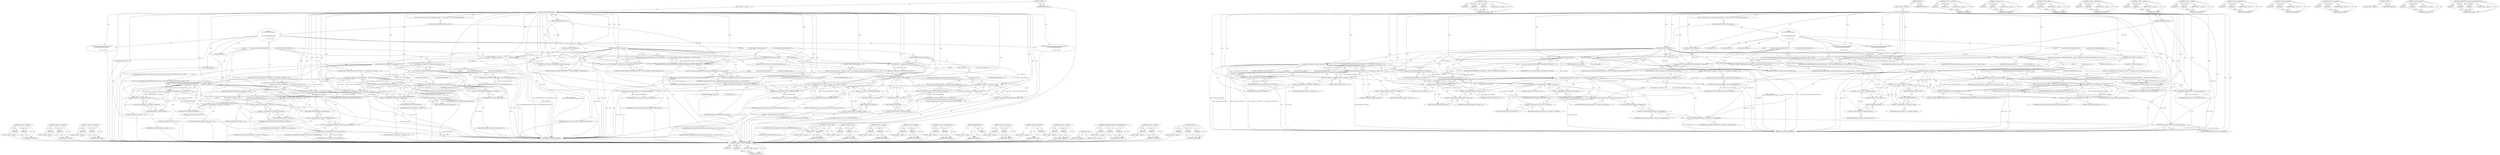 digraph "strncmp" {
vulnerable_174 [label=<(METHOD,&lt;operator&gt;.indirectFieldAccess)>];
vulnerable_175 [label=<(PARAM,p1)>];
vulnerable_176 [label=<(PARAM,p2)>];
vulnerable_177 [label=<(BLOCK,&lt;empty&gt;,&lt;empty&gt;)>];
vulnerable_178 [label=<(METHOD_RETURN,ANY)>];
vulnerable_199 [label=<(METHOD,strncmp)>];
vulnerable_200 [label=<(PARAM,p1)>];
vulnerable_201 [label=<(PARAM,p2)>];
vulnerable_202 [label=<(PARAM,p3)>];
vulnerable_203 [label=<(BLOCK,&lt;empty&gt;,&lt;empty&gt;)>];
vulnerable_204 [label=<(METHOD_RETURN,ANY)>];
vulnerable_6 [label=<(METHOD,&lt;global&gt;)<SUB>1</SUB>>];
vulnerable_7 [label=<(BLOCK,&lt;empty&gt;,&lt;empty&gt;)<SUB>1</SUB>>];
vulnerable_8 [label=<(METHOD,internalSetParameter)<SUB>1</SUB>>];
vulnerable_9 [label=<(PARAM,OMX_INDEXTYPE index)<SUB>2</SUB>>];
vulnerable_10 [label=<(PARAM,const OMX_PTR params)<SUB>2</SUB>>];
vulnerable_11 [label=<(BLOCK,{
 switch (index) {
 case OMX_IndexParamAudioPc...,{
 switch (index) {
 case OMX_IndexParamAudioPc...)<SUB>2</SUB>>];
vulnerable_12 [label=<(CONTROL_STRUCTURE,SWITCH,switch(index))<SUB>3</SUB>>];
vulnerable_13 [label=<(IDENTIFIER,index,switch(index))<SUB>3</SUB>>];
vulnerable_14 [label="<(BLOCK,{
 case OMX_IndexParamAudioPcm:
 {

           ...,{
 case OMX_IndexParamAudioPcm:
 {

           ...)<SUB>3</SUB>>"];
vulnerable_15 [label=<(JUMP_TARGET,case)<SUB>4</SUB>>];
vulnerable_16 [label="<(IDENTIFIER,OMX_IndexParamAudioPcm,{
 case OMX_IndexParamAudioPcm:
 {

           ...)<SUB>4</SUB>>"];
vulnerable_17 [label=<(BLOCK,{

             OMX_AUDIO_PARAM_PCMMODETYPE *pc...,{

             OMX_AUDIO_PARAM_PCMMODETYPE *pc...)<SUB>5</SUB>>];
vulnerable_18 [label="<(LOCAL,OMX_AUDIO_PARAM_PCMMODETYPE* pcmParams: OMX_AUDIO_PARAM_PCMMODETYPE*)<SUB>7</SUB>>"];
vulnerable_19 [label=<(&lt;operator&gt;.assignment,*pcmParams =
                 (OMX_AUDIO_PARAM_...)<SUB>7</SUB>>];
vulnerable_20 [label=<(IDENTIFIER,pcmParams,*pcmParams =
                 (OMX_AUDIO_PARAM_...)<SUB>7</SUB>>];
vulnerable_21 [label=<(&lt;operator&gt;.cast,(OMX_AUDIO_PARAM_PCMMODETYPE *)params)<SUB>8</SUB>>];
vulnerable_22 [label=<(UNKNOWN,OMX_AUDIO_PARAM_PCMMODETYPE *,OMX_AUDIO_PARAM_PCMMODETYPE *)<SUB>8</SUB>>];
vulnerable_23 [label=<(IDENTIFIER,params,(OMX_AUDIO_PARAM_PCMMODETYPE *)params)<SUB>8</SUB>>];
vulnerable_24 [label=<(CONTROL_STRUCTURE,IF,if (pcmParams-&gt;nPortIndex != 0 &amp;&amp; pcmParams-&gt;nPortIndex != 1))<SUB>10</SUB>>];
vulnerable_25 [label=<(&lt;operator&gt;.logicalAnd,pcmParams-&gt;nPortIndex != 0 &amp;&amp; pcmParams-&gt;nPortI...)<SUB>10</SUB>>];
vulnerable_26 [label=<(&lt;operator&gt;.notEquals,pcmParams-&gt;nPortIndex != 0)<SUB>10</SUB>>];
vulnerable_27 [label=<(&lt;operator&gt;.indirectFieldAccess,pcmParams-&gt;nPortIndex)<SUB>10</SUB>>];
vulnerable_28 [label=<(IDENTIFIER,pcmParams,pcmParams-&gt;nPortIndex != 0)<SUB>10</SUB>>];
vulnerable_29 [label=<(FIELD_IDENTIFIER,nPortIndex,nPortIndex)<SUB>10</SUB>>];
vulnerable_30 [label=<(LITERAL,0,pcmParams-&gt;nPortIndex != 0)<SUB>10</SUB>>];
vulnerable_31 [label=<(&lt;operator&gt;.notEquals,pcmParams-&gt;nPortIndex != 1)<SUB>10</SUB>>];
vulnerable_32 [label=<(&lt;operator&gt;.indirectFieldAccess,pcmParams-&gt;nPortIndex)<SUB>10</SUB>>];
vulnerable_33 [label=<(IDENTIFIER,pcmParams,pcmParams-&gt;nPortIndex != 1)<SUB>10</SUB>>];
vulnerable_34 [label=<(FIELD_IDENTIFIER,nPortIndex,nPortIndex)<SUB>10</SUB>>];
vulnerable_35 [label=<(LITERAL,1,pcmParams-&gt;nPortIndex != 1)<SUB>10</SUB>>];
vulnerable_36 [label=<(BLOCK,{
                 return OMX_ErrorUndefined;
 ...,{
                 return OMX_ErrorUndefined;
 ...)<SUB>10</SUB>>];
vulnerable_37 [label=<(RETURN,return OMX_ErrorUndefined;,return OMX_ErrorUndefined;)<SUB>11</SUB>>];
vulnerable_38 [label=<(IDENTIFIER,OMX_ErrorUndefined,return OMX_ErrorUndefined;)<SUB>11</SUB>>];
vulnerable_39 [label=<(CONTROL_STRUCTURE,IF,if (pcmParams-&gt;nChannels &lt; 1 || pcmParams-&gt;nChannels &gt; 2))<SUB>14</SUB>>];
vulnerable_40 [label=<(&lt;operator&gt;.logicalOr,pcmParams-&gt;nChannels &lt; 1 || pcmParams-&gt;nChannel...)<SUB>14</SUB>>];
vulnerable_41 [label=<(&lt;operator&gt;.lessThan,pcmParams-&gt;nChannels &lt; 1)<SUB>14</SUB>>];
vulnerable_42 [label=<(&lt;operator&gt;.indirectFieldAccess,pcmParams-&gt;nChannels)<SUB>14</SUB>>];
vulnerable_43 [label=<(IDENTIFIER,pcmParams,pcmParams-&gt;nChannels &lt; 1)<SUB>14</SUB>>];
vulnerable_44 [label=<(FIELD_IDENTIFIER,nChannels,nChannels)<SUB>14</SUB>>];
vulnerable_45 [label=<(LITERAL,1,pcmParams-&gt;nChannels &lt; 1)<SUB>14</SUB>>];
vulnerable_46 [label=<(&lt;operator&gt;.greaterThan,pcmParams-&gt;nChannels &gt; 2)<SUB>14</SUB>>];
vulnerable_47 [label=<(&lt;operator&gt;.indirectFieldAccess,pcmParams-&gt;nChannels)<SUB>14</SUB>>];
vulnerable_48 [label=<(IDENTIFIER,pcmParams,pcmParams-&gt;nChannels &gt; 2)<SUB>14</SUB>>];
vulnerable_49 [label=<(FIELD_IDENTIFIER,nChannels,nChannels)<SUB>14</SUB>>];
vulnerable_50 [label=<(LITERAL,2,pcmParams-&gt;nChannels &gt; 2)<SUB>14</SUB>>];
vulnerable_51 [label=<(BLOCK,{
 return OMX_ErrorUndefined;
 },{
 return OMX_ErrorUndefined;
 })<SUB>14</SUB>>];
vulnerable_52 [label=<(RETURN,return OMX_ErrorUndefined;,return OMX_ErrorUndefined;)<SUB>15</SUB>>];
vulnerable_53 [label=<(IDENTIFIER,OMX_ErrorUndefined,return OMX_ErrorUndefined;)<SUB>15</SUB>>];
vulnerable_54 [label=<(CONTROL_STRUCTURE,IF,if (pcmParams-&gt;nPortIndex == 0))<SUB>18</SUB>>];
vulnerable_55 [label=<(&lt;operator&gt;.equals,pcmParams-&gt;nPortIndex == 0)<SUB>18</SUB>>];
vulnerable_56 [label=<(&lt;operator&gt;.indirectFieldAccess,pcmParams-&gt;nPortIndex)<SUB>18</SUB>>];
vulnerable_57 [label=<(IDENTIFIER,pcmParams,pcmParams-&gt;nPortIndex == 0)<SUB>18</SUB>>];
vulnerable_58 [label=<(FIELD_IDENTIFIER,nPortIndex,nPortIndex)<SUB>18</SUB>>];
vulnerable_59 [label=<(LITERAL,0,pcmParams-&gt;nPortIndex == 0)<SUB>18</SUB>>];
vulnerable_60 [label=<(BLOCK,{
                mNumChannels = pcmParams-&gt;nCh...,{
                mNumChannels = pcmParams-&gt;nCh...)<SUB>18</SUB>>];
vulnerable_61 [label=<(&lt;operator&gt;.assignment,mNumChannels = pcmParams-&gt;nChannels)<SUB>19</SUB>>];
vulnerable_62 [label=<(IDENTIFIER,mNumChannels,mNumChannels = pcmParams-&gt;nChannels)<SUB>19</SUB>>];
vulnerable_63 [label=<(&lt;operator&gt;.indirectFieldAccess,pcmParams-&gt;nChannels)<SUB>19</SUB>>];
vulnerable_64 [label=<(IDENTIFIER,pcmParams,mNumChannels = pcmParams-&gt;nChannels)<SUB>19</SUB>>];
vulnerable_65 [label=<(FIELD_IDENTIFIER,nChannels,nChannels)<SUB>19</SUB>>];
vulnerable_66 [label=<(&lt;operator&gt;.assignment,mSamplingRate = pcmParams-&gt;nSamplingRate)<SUB>22</SUB>>];
vulnerable_67 [label=<(IDENTIFIER,mSamplingRate,mSamplingRate = pcmParams-&gt;nSamplingRate)<SUB>22</SUB>>];
vulnerable_68 [label=<(&lt;operator&gt;.indirectFieldAccess,pcmParams-&gt;nSamplingRate)<SUB>22</SUB>>];
vulnerable_69 [label=<(IDENTIFIER,pcmParams,mSamplingRate = pcmParams-&gt;nSamplingRate)<SUB>22</SUB>>];
vulnerable_70 [label=<(FIELD_IDENTIFIER,nSamplingRate,nSamplingRate)<SUB>22</SUB>>];
vulnerable_71 [label=<(RETURN,return OMX_ErrorNone;,return OMX_ErrorNone;)<SUB>24</SUB>>];
vulnerable_72 [label=<(IDENTIFIER,OMX_ErrorNone,return OMX_ErrorNone;)<SUB>24</SUB>>];
vulnerable_73 [label=<(JUMP_TARGET,case)<SUB>27</SUB>>];
vulnerable_74 [label="<(IDENTIFIER,OMX_IndexParamStandardComponentRole,{
 case OMX_IndexParamAudioPcm:
 {

           ...)<SUB>27</SUB>>"];
vulnerable_75 [label=<(BLOCK,{

             const OMX_PARAM_COMPONENTROLETY...,{

             const OMX_PARAM_COMPONENTROLETY...)<SUB>28</SUB>>];
vulnerable_76 [label="<(LOCAL,const OMX_PARAM_COMPONENTROLETYPE* roleParams: OMX_PARAM_COMPONENTROLETYPE*)<SUB>30</SUB>>"];
vulnerable_77 [label=<(&lt;operator&gt;.assignment,*roleParams =
                 (const OMX_PARAM...)<SUB>30</SUB>>];
vulnerable_78 [label=<(IDENTIFIER,roleParams,*roleParams =
                 (const OMX_PARAM...)<SUB>30</SUB>>];
vulnerable_79 [label=<(&lt;operator&gt;.cast,(const OMX_PARAM_COMPONENTROLETYPE *)params)<SUB>31</SUB>>];
vulnerable_80 [label=<(UNKNOWN,const OMX_PARAM_COMPONENTROLETYPE *,const OMX_PARAM_COMPONENTROLETYPE *)<SUB>31</SUB>>];
vulnerable_81 [label=<(IDENTIFIER,params,(const OMX_PARAM_COMPONENTROLETYPE *)params)<SUB>31</SUB>>];
vulnerable_82 [label=<(CONTROL_STRUCTURE,IF,if (mIsMLaw))<SUB>33</SUB>>];
vulnerable_83 [label=<(IDENTIFIER,mIsMLaw,if (mIsMLaw))<SUB>33</SUB>>];
vulnerable_84 [label=<(BLOCK,{
                 if (strncmp((const char *)ro...,{
                 if (strncmp((const char *)ro...)<SUB>33</SUB>>];
vulnerable_85 [label=<(CONTROL_STRUCTURE,IF,if (strncmp((const char *)roleParams-&gt;cRole,
                             &quot;audio_decoder.g711mlaw&quot;,
                            OMX_MAX_STRINGNAME_SIZE - 1)))<SUB>34</SUB>>];
vulnerable_86 [label=<(strncmp,strncmp((const char *)roleParams-&gt;cRole,
      ...)<SUB>34</SUB>>];
vulnerable_87 [label=<(&lt;operator&gt;.cast,(const char *)roleParams-&gt;cRole)<SUB>34</SUB>>];
vulnerable_88 [label=<(UNKNOWN,const char *,const char *)<SUB>34</SUB>>];
vulnerable_89 [label=<(&lt;operator&gt;.indirectFieldAccess,roleParams-&gt;cRole)<SUB>34</SUB>>];
vulnerable_90 [label=<(IDENTIFIER,roleParams,(const char *)roleParams-&gt;cRole)<SUB>34</SUB>>];
vulnerable_91 [label=<(FIELD_IDENTIFIER,cRole,cRole)<SUB>34</SUB>>];
vulnerable_92 [label=<(LITERAL,&quot;audio_decoder.g711mlaw&quot;,strncmp((const char *)roleParams-&gt;cRole,
      ...)<SUB>35</SUB>>];
vulnerable_93 [label=<(&lt;operator&gt;.subtraction,OMX_MAX_STRINGNAME_SIZE - 1)<SUB>36</SUB>>];
vulnerable_94 [label=<(IDENTIFIER,OMX_MAX_STRINGNAME_SIZE,OMX_MAX_STRINGNAME_SIZE - 1)<SUB>36</SUB>>];
vulnerable_95 [label=<(LITERAL,1,OMX_MAX_STRINGNAME_SIZE - 1)<SUB>36</SUB>>];
vulnerable_96 [label=<(BLOCK,{
 return OMX_ErrorUndefined;
 },{
 return OMX_ErrorUndefined;
 })<SUB>36</SUB>>];
vulnerable_97 [label=<(RETURN,return OMX_ErrorUndefined;,return OMX_ErrorUndefined;)<SUB>37</SUB>>];
vulnerable_98 [label=<(IDENTIFIER,OMX_ErrorUndefined,return OMX_ErrorUndefined;)<SUB>37</SUB>>];
vulnerable_99 [label=<(CONTROL_STRUCTURE,ELSE,else)<SUB>39</SUB>>];
vulnerable_100 [label=<(BLOCK,{
 if (strncmp((const char *)roleParams-&gt;cRole,...,{
 if (strncmp((const char *)roleParams-&gt;cRole,...)<SUB>39</SUB>>];
vulnerable_101 [label=<(CONTROL_STRUCTURE,IF,if (strncmp((const char *)roleParams-&gt;cRole,
 &quot;audio_decoder.g711alaw&quot;,
                            OMX_MAX_STRINGNAME_SIZE - 1)))<SUB>40</SUB>>];
vulnerable_102 [label=<(strncmp,strncmp((const char *)roleParams-&gt;cRole,
 &quot;audi...)<SUB>40</SUB>>];
vulnerable_103 [label=<(&lt;operator&gt;.cast,(const char *)roleParams-&gt;cRole)<SUB>40</SUB>>];
vulnerable_104 [label=<(UNKNOWN,const char *,const char *)<SUB>40</SUB>>];
vulnerable_105 [label=<(&lt;operator&gt;.indirectFieldAccess,roleParams-&gt;cRole)<SUB>40</SUB>>];
vulnerable_106 [label=<(IDENTIFIER,roleParams,(const char *)roleParams-&gt;cRole)<SUB>40</SUB>>];
vulnerable_107 [label=<(FIELD_IDENTIFIER,cRole,cRole)<SUB>40</SUB>>];
vulnerable_108 [label=<(LITERAL,&quot;audio_decoder.g711alaw&quot;,strncmp((const char *)roleParams-&gt;cRole,
 &quot;audi...)<SUB>41</SUB>>];
vulnerable_109 [label=<(&lt;operator&gt;.subtraction,OMX_MAX_STRINGNAME_SIZE - 1)<SUB>42</SUB>>];
vulnerable_110 [label=<(IDENTIFIER,OMX_MAX_STRINGNAME_SIZE,OMX_MAX_STRINGNAME_SIZE - 1)<SUB>42</SUB>>];
vulnerable_111 [label=<(LITERAL,1,OMX_MAX_STRINGNAME_SIZE - 1)<SUB>42</SUB>>];
vulnerable_112 [label=<(BLOCK,{
 return OMX_ErrorUndefined;
 },{
 return OMX_ErrorUndefined;
 })<SUB>42</SUB>>];
vulnerable_113 [label=<(RETURN,return OMX_ErrorUndefined;,return OMX_ErrorUndefined;)<SUB>43</SUB>>];
vulnerable_114 [label=<(IDENTIFIER,OMX_ErrorUndefined,return OMX_ErrorUndefined;)<SUB>43</SUB>>];
vulnerable_115 [label=<(RETURN,return OMX_ErrorNone;,return OMX_ErrorNone;)<SUB>47</SUB>>];
vulnerable_116 [label=<(IDENTIFIER,OMX_ErrorNone,return OMX_ErrorNone;)<SUB>47</SUB>>];
vulnerable_117 [label=<(JUMP_TARGET,default)<SUB>50</SUB>>];
vulnerable_118 [label="<(RETURN,return SimpleSoftOMXComponent::internalSetParam...,return SimpleSoftOMXComponent::internalSetParam...)<SUB>51</SUB>>"];
vulnerable_119 [label="<(SimpleSoftOMXComponent.internalSetParameter,SimpleSoftOMXComponent::internalSetParameter(in...)<SUB>51</SUB>>"];
vulnerable_120 [label="<(&lt;operator&gt;.fieldAccess,SimpleSoftOMXComponent::internalSetParameter)<SUB>51</SUB>>"];
vulnerable_121 [label="<(IDENTIFIER,SimpleSoftOMXComponent,SimpleSoftOMXComponent::internalSetParameter(in...)<SUB>51</SUB>>"];
vulnerable_122 [label=<(FIELD_IDENTIFIER,internalSetParameter,internalSetParameter)<SUB>51</SUB>>];
vulnerable_123 [label="<(IDENTIFIER,index,SimpleSoftOMXComponent::internalSetParameter(in...)<SUB>51</SUB>>"];
vulnerable_124 [label="<(IDENTIFIER,params,SimpleSoftOMXComponent::internalSetParameter(in...)<SUB>51</SUB>>"];
vulnerable_125 [label=<(METHOD_RETURN,OMX_ERRORTYPE)<SUB>1</SUB>>];
vulnerable_127 [label=<(METHOD_RETURN,ANY)<SUB>1</SUB>>];
vulnerable_205 [label=<(METHOD,&lt;operator&gt;.subtraction)>];
vulnerable_206 [label=<(PARAM,p1)>];
vulnerable_207 [label=<(PARAM,p2)>];
vulnerable_208 [label=<(BLOCK,&lt;empty&gt;,&lt;empty&gt;)>];
vulnerable_209 [label=<(METHOD_RETURN,ANY)>];
vulnerable_159 [label=<(METHOD,&lt;operator&gt;.cast)>];
vulnerable_160 [label=<(PARAM,p1)>];
vulnerable_161 [label=<(PARAM,p2)>];
vulnerable_162 [label=<(BLOCK,&lt;empty&gt;,&lt;empty&gt;)>];
vulnerable_163 [label=<(METHOD_RETURN,ANY)>];
vulnerable_194 [label=<(METHOD,&lt;operator&gt;.equals)>];
vulnerable_195 [label=<(PARAM,p1)>];
vulnerable_196 [label=<(PARAM,p2)>];
vulnerable_197 [label=<(BLOCK,&lt;empty&gt;,&lt;empty&gt;)>];
vulnerable_198 [label=<(METHOD_RETURN,ANY)>];
vulnerable_189 [label=<(METHOD,&lt;operator&gt;.greaterThan)>];
vulnerable_190 [label=<(PARAM,p1)>];
vulnerable_191 [label=<(PARAM,p2)>];
vulnerable_192 [label=<(BLOCK,&lt;empty&gt;,&lt;empty&gt;)>];
vulnerable_193 [label=<(METHOD_RETURN,ANY)>];
vulnerable_184 [label=<(METHOD,&lt;operator&gt;.lessThan)>];
vulnerable_185 [label=<(PARAM,p1)>];
vulnerable_186 [label=<(PARAM,p2)>];
vulnerable_187 [label=<(BLOCK,&lt;empty&gt;,&lt;empty&gt;)>];
vulnerable_188 [label=<(METHOD_RETURN,ANY)>];
vulnerable_169 [label=<(METHOD,&lt;operator&gt;.notEquals)>];
vulnerable_170 [label=<(PARAM,p1)>];
vulnerable_171 [label=<(PARAM,p2)>];
vulnerable_172 [label=<(BLOCK,&lt;empty&gt;,&lt;empty&gt;)>];
vulnerable_173 [label=<(METHOD_RETURN,ANY)>];
vulnerable_216 [label=<(METHOD,&lt;operator&gt;.fieldAccess)>];
vulnerable_217 [label=<(PARAM,p1)>];
vulnerable_218 [label=<(PARAM,p2)>];
vulnerable_219 [label=<(BLOCK,&lt;empty&gt;,&lt;empty&gt;)>];
vulnerable_220 [label=<(METHOD_RETURN,ANY)>];
vulnerable_164 [label=<(METHOD,&lt;operator&gt;.logicalAnd)>];
vulnerable_165 [label=<(PARAM,p1)>];
vulnerable_166 [label=<(PARAM,p2)>];
vulnerable_167 [label=<(BLOCK,&lt;empty&gt;,&lt;empty&gt;)>];
vulnerable_168 [label=<(METHOD_RETURN,ANY)>];
vulnerable_154 [label=<(METHOD,&lt;operator&gt;.assignment)>];
vulnerable_155 [label=<(PARAM,p1)>];
vulnerable_156 [label=<(PARAM,p2)>];
vulnerable_157 [label=<(BLOCK,&lt;empty&gt;,&lt;empty&gt;)>];
vulnerable_158 [label=<(METHOD_RETURN,ANY)>];
vulnerable_148 [label=<(METHOD,&lt;global&gt;)<SUB>1</SUB>>];
vulnerable_149 [label=<(BLOCK,&lt;empty&gt;,&lt;empty&gt;)>];
vulnerable_150 [label=<(METHOD_RETURN,ANY)>];
vulnerable_179 [label=<(METHOD,&lt;operator&gt;.logicalOr)>];
vulnerable_180 [label=<(PARAM,p1)>];
vulnerable_181 [label=<(PARAM,p2)>];
vulnerable_182 [label=<(BLOCK,&lt;empty&gt;,&lt;empty&gt;)>];
vulnerable_183 [label=<(METHOD_RETURN,ANY)>];
vulnerable_210 [label=<(METHOD,SimpleSoftOMXComponent.internalSetParameter)>];
vulnerable_211 [label=<(PARAM,p1)>];
vulnerable_212 [label=<(PARAM,p2)>];
vulnerable_213 [label=<(PARAM,p3)>];
vulnerable_214 [label=<(BLOCK,&lt;empty&gt;,&lt;empty&gt;)>];
vulnerable_215 [label=<(METHOD_RETURN,ANY)>];
fixed_238 [label=<(METHOD,&lt;operator&gt;.fieldAccess)>];
fixed_239 [label=<(PARAM,p1)>];
fixed_240 [label=<(PARAM,p2)>];
fixed_241 [label=<(BLOCK,&lt;empty&gt;,&lt;empty&gt;)>];
fixed_242 [label=<(METHOD_RETURN,ANY)>];
fixed_186 [label=<(METHOD,&lt;operator&gt;.logicalAnd)>];
fixed_187 [label=<(PARAM,p1)>];
fixed_188 [label=<(PARAM,p2)>];
fixed_189 [label=<(BLOCK,&lt;empty&gt;,&lt;empty&gt;)>];
fixed_190 [label=<(METHOD_RETURN,ANY)>];
fixed_211 [label=<(METHOD,&lt;operator&gt;.greaterThan)>];
fixed_212 [label=<(PARAM,p1)>];
fixed_213 [label=<(PARAM,p2)>];
fixed_214 [label=<(BLOCK,&lt;empty&gt;,&lt;empty&gt;)>];
fixed_215 [label=<(METHOD_RETURN,ANY)>];
fixed_6 [label=<(METHOD,&lt;global&gt;)<SUB>1</SUB>>];
fixed_7 [label=<(BLOCK,&lt;empty&gt;,&lt;empty&gt;)<SUB>1</SUB>>];
fixed_8 [label=<(METHOD,internalSetParameter)<SUB>1</SUB>>];
fixed_9 [label=<(PARAM,OMX_INDEXTYPE index)<SUB>2</SUB>>];
fixed_10 [label=<(PARAM,const OMX_PTR params)<SUB>2</SUB>>];
fixed_11 [label=<(BLOCK,{
 switch (index) {
 case OMX_IndexParamAudioPc...,{
 switch (index) {
 case OMX_IndexParamAudioPc...)<SUB>2</SUB>>];
fixed_12 [label=<(CONTROL_STRUCTURE,SWITCH,switch(index))<SUB>3</SUB>>];
fixed_13 [label=<(IDENTIFIER,index,switch(index))<SUB>3</SUB>>];
fixed_14 [label="<(BLOCK,{
 case OMX_IndexParamAudioPcm:
 {

           ...,{
 case OMX_IndexParamAudioPcm:
 {

           ...)<SUB>3</SUB>>"];
fixed_15 [label=<(JUMP_TARGET,case)<SUB>4</SUB>>];
fixed_16 [label="<(IDENTIFIER,OMX_IndexParamAudioPcm,{
 case OMX_IndexParamAudioPcm:
 {

           ...)<SUB>4</SUB>>"];
fixed_17 [label=<(BLOCK,{

             OMX_AUDIO_PARAM_PCMMODETYPE *pc...,{

             OMX_AUDIO_PARAM_PCMMODETYPE *pc...)<SUB>5</SUB>>];
fixed_18 [label="<(LOCAL,OMX_AUDIO_PARAM_PCMMODETYPE* pcmParams: OMX_AUDIO_PARAM_PCMMODETYPE*)<SUB>7</SUB>>"];
fixed_19 [label=<(&lt;operator&gt;.assignment,*pcmParams =
                 (OMX_AUDIO_PARAM_...)<SUB>7</SUB>>];
fixed_20 [label=<(IDENTIFIER,pcmParams,*pcmParams =
                 (OMX_AUDIO_PARAM_...)<SUB>7</SUB>>];
fixed_21 [label=<(&lt;operator&gt;.cast,(OMX_AUDIO_PARAM_PCMMODETYPE *)params)<SUB>8</SUB>>];
fixed_22 [label=<(UNKNOWN,OMX_AUDIO_PARAM_PCMMODETYPE *,OMX_AUDIO_PARAM_PCMMODETYPE *)<SUB>8</SUB>>];
fixed_23 [label=<(IDENTIFIER,params,(OMX_AUDIO_PARAM_PCMMODETYPE *)params)<SUB>8</SUB>>];
fixed_24 [label=<(CONTROL_STRUCTURE,IF,if (!isValidOMXParam(pcmParams)))<SUB>10</SUB>>];
fixed_25 [label=<(&lt;operator&gt;.logicalNot,!isValidOMXParam(pcmParams))<SUB>10</SUB>>];
fixed_26 [label=<(isValidOMXParam,isValidOMXParam(pcmParams))<SUB>10</SUB>>];
fixed_27 [label=<(IDENTIFIER,pcmParams,isValidOMXParam(pcmParams))<SUB>10</SUB>>];
fixed_28 [label=<(BLOCK,{
                return OMX_ErrorBadParameter;...,{
                return OMX_ErrorBadParameter;...)<SUB>10</SUB>>];
fixed_29 [label=<(RETURN,return OMX_ErrorBadParameter;,return OMX_ErrorBadParameter;)<SUB>11</SUB>>];
fixed_30 [label=<(IDENTIFIER,OMX_ErrorBadParameter,return OMX_ErrorBadParameter;)<SUB>11</SUB>>];
fixed_31 [label=<(CONTROL_STRUCTURE,IF,if (pcmParams-&gt;nPortIndex != 0 &amp;&amp; pcmParams-&gt;nPortIndex != 1))<SUB>14</SUB>>];
fixed_32 [label=<(&lt;operator&gt;.logicalAnd,pcmParams-&gt;nPortIndex != 0 &amp;&amp; pcmParams-&gt;nPortI...)<SUB>14</SUB>>];
fixed_33 [label=<(&lt;operator&gt;.notEquals,pcmParams-&gt;nPortIndex != 0)<SUB>14</SUB>>];
fixed_34 [label=<(&lt;operator&gt;.indirectFieldAccess,pcmParams-&gt;nPortIndex)<SUB>14</SUB>>];
fixed_35 [label=<(IDENTIFIER,pcmParams,pcmParams-&gt;nPortIndex != 0)<SUB>14</SUB>>];
fixed_36 [label=<(FIELD_IDENTIFIER,nPortIndex,nPortIndex)<SUB>14</SUB>>];
fixed_37 [label=<(LITERAL,0,pcmParams-&gt;nPortIndex != 0)<SUB>14</SUB>>];
fixed_38 [label=<(&lt;operator&gt;.notEquals,pcmParams-&gt;nPortIndex != 1)<SUB>14</SUB>>];
fixed_39 [label=<(&lt;operator&gt;.indirectFieldAccess,pcmParams-&gt;nPortIndex)<SUB>14</SUB>>];
fixed_40 [label=<(IDENTIFIER,pcmParams,pcmParams-&gt;nPortIndex != 1)<SUB>14</SUB>>];
fixed_41 [label=<(FIELD_IDENTIFIER,nPortIndex,nPortIndex)<SUB>14</SUB>>];
fixed_42 [label=<(LITERAL,1,pcmParams-&gt;nPortIndex != 1)<SUB>14</SUB>>];
fixed_43 [label=<(BLOCK,{
                 return OMX_ErrorUndefined;
 ...,{
                 return OMX_ErrorUndefined;
 ...)<SUB>14</SUB>>];
fixed_44 [label=<(RETURN,return OMX_ErrorUndefined;,return OMX_ErrorUndefined;)<SUB>15</SUB>>];
fixed_45 [label=<(IDENTIFIER,OMX_ErrorUndefined,return OMX_ErrorUndefined;)<SUB>15</SUB>>];
fixed_46 [label=<(CONTROL_STRUCTURE,IF,if (pcmParams-&gt;nChannels &lt; 1 || pcmParams-&gt;nChannels &gt; 2))<SUB>18</SUB>>];
fixed_47 [label=<(&lt;operator&gt;.logicalOr,pcmParams-&gt;nChannels &lt; 1 || pcmParams-&gt;nChannel...)<SUB>18</SUB>>];
fixed_48 [label=<(&lt;operator&gt;.lessThan,pcmParams-&gt;nChannels &lt; 1)<SUB>18</SUB>>];
fixed_49 [label=<(&lt;operator&gt;.indirectFieldAccess,pcmParams-&gt;nChannels)<SUB>18</SUB>>];
fixed_50 [label=<(IDENTIFIER,pcmParams,pcmParams-&gt;nChannels &lt; 1)<SUB>18</SUB>>];
fixed_51 [label=<(FIELD_IDENTIFIER,nChannels,nChannels)<SUB>18</SUB>>];
fixed_52 [label=<(LITERAL,1,pcmParams-&gt;nChannels &lt; 1)<SUB>18</SUB>>];
fixed_53 [label=<(&lt;operator&gt;.greaterThan,pcmParams-&gt;nChannels &gt; 2)<SUB>18</SUB>>];
fixed_54 [label=<(&lt;operator&gt;.indirectFieldAccess,pcmParams-&gt;nChannels)<SUB>18</SUB>>];
fixed_55 [label=<(IDENTIFIER,pcmParams,pcmParams-&gt;nChannels &gt; 2)<SUB>18</SUB>>];
fixed_56 [label=<(FIELD_IDENTIFIER,nChannels,nChannels)<SUB>18</SUB>>];
fixed_57 [label=<(LITERAL,2,pcmParams-&gt;nChannels &gt; 2)<SUB>18</SUB>>];
fixed_58 [label=<(BLOCK,{
 return OMX_ErrorUndefined;
 },{
 return OMX_ErrorUndefined;
 })<SUB>18</SUB>>];
fixed_59 [label=<(RETURN,return OMX_ErrorUndefined;,return OMX_ErrorUndefined;)<SUB>19</SUB>>];
fixed_60 [label=<(IDENTIFIER,OMX_ErrorUndefined,return OMX_ErrorUndefined;)<SUB>19</SUB>>];
fixed_61 [label=<(CONTROL_STRUCTURE,IF,if (pcmParams-&gt;nPortIndex == 0))<SUB>22</SUB>>];
fixed_62 [label=<(&lt;operator&gt;.equals,pcmParams-&gt;nPortIndex == 0)<SUB>22</SUB>>];
fixed_63 [label=<(&lt;operator&gt;.indirectFieldAccess,pcmParams-&gt;nPortIndex)<SUB>22</SUB>>];
fixed_64 [label=<(IDENTIFIER,pcmParams,pcmParams-&gt;nPortIndex == 0)<SUB>22</SUB>>];
fixed_65 [label=<(FIELD_IDENTIFIER,nPortIndex,nPortIndex)<SUB>22</SUB>>];
fixed_66 [label=<(LITERAL,0,pcmParams-&gt;nPortIndex == 0)<SUB>22</SUB>>];
fixed_67 [label=<(BLOCK,{
                mNumChannels = pcmParams-&gt;nCh...,{
                mNumChannels = pcmParams-&gt;nCh...)<SUB>22</SUB>>];
fixed_68 [label=<(&lt;operator&gt;.assignment,mNumChannels = pcmParams-&gt;nChannels)<SUB>23</SUB>>];
fixed_69 [label=<(IDENTIFIER,mNumChannels,mNumChannels = pcmParams-&gt;nChannels)<SUB>23</SUB>>];
fixed_70 [label=<(&lt;operator&gt;.indirectFieldAccess,pcmParams-&gt;nChannels)<SUB>23</SUB>>];
fixed_71 [label=<(IDENTIFIER,pcmParams,mNumChannels = pcmParams-&gt;nChannels)<SUB>23</SUB>>];
fixed_72 [label=<(FIELD_IDENTIFIER,nChannels,nChannels)<SUB>23</SUB>>];
fixed_73 [label=<(&lt;operator&gt;.assignment,mSamplingRate = pcmParams-&gt;nSamplingRate)<SUB>26</SUB>>];
fixed_74 [label=<(IDENTIFIER,mSamplingRate,mSamplingRate = pcmParams-&gt;nSamplingRate)<SUB>26</SUB>>];
fixed_75 [label=<(&lt;operator&gt;.indirectFieldAccess,pcmParams-&gt;nSamplingRate)<SUB>26</SUB>>];
fixed_76 [label=<(IDENTIFIER,pcmParams,mSamplingRate = pcmParams-&gt;nSamplingRate)<SUB>26</SUB>>];
fixed_77 [label=<(FIELD_IDENTIFIER,nSamplingRate,nSamplingRate)<SUB>26</SUB>>];
fixed_78 [label=<(RETURN,return OMX_ErrorNone;,return OMX_ErrorNone;)<SUB>28</SUB>>];
fixed_79 [label=<(IDENTIFIER,OMX_ErrorNone,return OMX_ErrorNone;)<SUB>28</SUB>>];
fixed_80 [label=<(JUMP_TARGET,case)<SUB>31</SUB>>];
fixed_81 [label="<(IDENTIFIER,OMX_IndexParamStandardComponentRole,{
 case OMX_IndexParamAudioPcm:
 {

           ...)<SUB>31</SUB>>"];
fixed_82 [label=<(BLOCK,{

             const OMX_PARAM_COMPONENTROLETY...,{

             const OMX_PARAM_COMPONENTROLETY...)<SUB>32</SUB>>];
fixed_83 [label="<(LOCAL,const OMX_PARAM_COMPONENTROLETYPE* roleParams: OMX_PARAM_COMPONENTROLETYPE*)<SUB>34</SUB>>"];
fixed_84 [label=<(&lt;operator&gt;.assignment,*roleParams =
                 (const OMX_PARAM...)<SUB>34</SUB>>];
fixed_85 [label=<(IDENTIFIER,roleParams,*roleParams =
                 (const OMX_PARAM...)<SUB>34</SUB>>];
fixed_86 [label=<(&lt;operator&gt;.cast,(const OMX_PARAM_COMPONENTROLETYPE *)params)<SUB>35</SUB>>];
fixed_87 [label=<(UNKNOWN,const OMX_PARAM_COMPONENTROLETYPE *,const OMX_PARAM_COMPONENTROLETYPE *)<SUB>35</SUB>>];
fixed_88 [label=<(IDENTIFIER,params,(const OMX_PARAM_COMPONENTROLETYPE *)params)<SUB>35</SUB>>];
fixed_89 [label=<(CONTROL_STRUCTURE,IF,if (!isValidOMXParam(roleParams)))<SUB>37</SUB>>];
fixed_90 [label=<(&lt;operator&gt;.logicalNot,!isValidOMXParam(roleParams))<SUB>37</SUB>>];
fixed_91 [label=<(isValidOMXParam,isValidOMXParam(roleParams))<SUB>37</SUB>>];
fixed_92 [label=<(IDENTIFIER,roleParams,isValidOMXParam(roleParams))<SUB>37</SUB>>];
fixed_93 [label=<(BLOCK,{
                return OMX_ErrorBadParameter;...,{
                return OMX_ErrorBadParameter;...)<SUB>37</SUB>>];
fixed_94 [label=<(RETURN,return OMX_ErrorBadParameter;,return OMX_ErrorBadParameter;)<SUB>38</SUB>>];
fixed_95 [label=<(IDENTIFIER,OMX_ErrorBadParameter,return OMX_ErrorBadParameter;)<SUB>38</SUB>>];
fixed_96 [label=<(CONTROL_STRUCTURE,IF,if (mIsMLaw))<SUB>41</SUB>>];
fixed_97 [label=<(IDENTIFIER,mIsMLaw,if (mIsMLaw))<SUB>41</SUB>>];
fixed_98 [label=<(BLOCK,{
                 if (strncmp((const char *)ro...,{
                 if (strncmp((const char *)ro...)<SUB>41</SUB>>];
fixed_99 [label=<(CONTROL_STRUCTURE,IF,if (strncmp((const char *)roleParams-&gt;cRole,
                             &quot;audio_decoder.g711mlaw&quot;,
                            OMX_MAX_STRINGNAME_SIZE - 1)))<SUB>42</SUB>>];
fixed_100 [label=<(strncmp,strncmp((const char *)roleParams-&gt;cRole,
      ...)<SUB>42</SUB>>];
fixed_101 [label=<(&lt;operator&gt;.cast,(const char *)roleParams-&gt;cRole)<SUB>42</SUB>>];
fixed_102 [label=<(UNKNOWN,const char *,const char *)<SUB>42</SUB>>];
fixed_103 [label=<(&lt;operator&gt;.indirectFieldAccess,roleParams-&gt;cRole)<SUB>42</SUB>>];
fixed_104 [label=<(IDENTIFIER,roleParams,(const char *)roleParams-&gt;cRole)<SUB>42</SUB>>];
fixed_105 [label=<(FIELD_IDENTIFIER,cRole,cRole)<SUB>42</SUB>>];
fixed_106 [label=<(LITERAL,&quot;audio_decoder.g711mlaw&quot;,strncmp((const char *)roleParams-&gt;cRole,
      ...)<SUB>43</SUB>>];
fixed_107 [label=<(&lt;operator&gt;.subtraction,OMX_MAX_STRINGNAME_SIZE - 1)<SUB>44</SUB>>];
fixed_108 [label=<(IDENTIFIER,OMX_MAX_STRINGNAME_SIZE,OMX_MAX_STRINGNAME_SIZE - 1)<SUB>44</SUB>>];
fixed_109 [label=<(LITERAL,1,OMX_MAX_STRINGNAME_SIZE - 1)<SUB>44</SUB>>];
fixed_110 [label=<(BLOCK,{
 return OMX_ErrorUndefined;
 },{
 return OMX_ErrorUndefined;
 })<SUB>44</SUB>>];
fixed_111 [label=<(RETURN,return OMX_ErrorUndefined;,return OMX_ErrorUndefined;)<SUB>45</SUB>>];
fixed_112 [label=<(IDENTIFIER,OMX_ErrorUndefined,return OMX_ErrorUndefined;)<SUB>45</SUB>>];
fixed_113 [label=<(CONTROL_STRUCTURE,ELSE,else)<SUB>47</SUB>>];
fixed_114 [label=<(BLOCK,{
 if (strncmp((const char *)roleParams-&gt;cRole,...,{
 if (strncmp((const char *)roleParams-&gt;cRole,...)<SUB>47</SUB>>];
fixed_115 [label=<(CONTROL_STRUCTURE,IF,if (strncmp((const char *)roleParams-&gt;cRole,
 &quot;audio_decoder.g711alaw&quot;,
                            OMX_MAX_STRINGNAME_SIZE - 1)))<SUB>48</SUB>>];
fixed_116 [label=<(strncmp,strncmp((const char *)roleParams-&gt;cRole,
 &quot;audi...)<SUB>48</SUB>>];
fixed_117 [label=<(&lt;operator&gt;.cast,(const char *)roleParams-&gt;cRole)<SUB>48</SUB>>];
fixed_118 [label=<(UNKNOWN,const char *,const char *)<SUB>48</SUB>>];
fixed_119 [label=<(&lt;operator&gt;.indirectFieldAccess,roleParams-&gt;cRole)<SUB>48</SUB>>];
fixed_120 [label=<(IDENTIFIER,roleParams,(const char *)roleParams-&gt;cRole)<SUB>48</SUB>>];
fixed_121 [label=<(FIELD_IDENTIFIER,cRole,cRole)<SUB>48</SUB>>];
fixed_122 [label=<(LITERAL,&quot;audio_decoder.g711alaw&quot;,strncmp((const char *)roleParams-&gt;cRole,
 &quot;audi...)<SUB>49</SUB>>];
fixed_123 [label=<(&lt;operator&gt;.subtraction,OMX_MAX_STRINGNAME_SIZE - 1)<SUB>50</SUB>>];
fixed_124 [label=<(IDENTIFIER,OMX_MAX_STRINGNAME_SIZE,OMX_MAX_STRINGNAME_SIZE - 1)<SUB>50</SUB>>];
fixed_125 [label=<(LITERAL,1,OMX_MAX_STRINGNAME_SIZE - 1)<SUB>50</SUB>>];
fixed_126 [label=<(BLOCK,{
 return OMX_ErrorUndefined;
 },{
 return OMX_ErrorUndefined;
 })<SUB>50</SUB>>];
fixed_127 [label=<(RETURN,return OMX_ErrorUndefined;,return OMX_ErrorUndefined;)<SUB>51</SUB>>];
fixed_128 [label=<(IDENTIFIER,OMX_ErrorUndefined,return OMX_ErrorUndefined;)<SUB>51</SUB>>];
fixed_129 [label=<(RETURN,return OMX_ErrorNone;,return OMX_ErrorNone;)<SUB>55</SUB>>];
fixed_130 [label=<(IDENTIFIER,OMX_ErrorNone,return OMX_ErrorNone;)<SUB>55</SUB>>];
fixed_131 [label=<(JUMP_TARGET,default)<SUB>58</SUB>>];
fixed_132 [label="<(RETURN,return SimpleSoftOMXComponent::internalSetParam...,return SimpleSoftOMXComponent::internalSetParam...)<SUB>59</SUB>>"];
fixed_133 [label="<(SimpleSoftOMXComponent.internalSetParameter,SimpleSoftOMXComponent::internalSetParameter(in...)<SUB>59</SUB>>"];
fixed_134 [label="<(&lt;operator&gt;.fieldAccess,SimpleSoftOMXComponent::internalSetParameter)<SUB>59</SUB>>"];
fixed_135 [label="<(IDENTIFIER,SimpleSoftOMXComponent,SimpleSoftOMXComponent::internalSetParameter(in...)<SUB>59</SUB>>"];
fixed_136 [label=<(FIELD_IDENTIFIER,internalSetParameter,internalSetParameter)<SUB>59</SUB>>];
fixed_137 [label="<(IDENTIFIER,index,SimpleSoftOMXComponent::internalSetParameter(in...)<SUB>59</SUB>>"];
fixed_138 [label="<(IDENTIFIER,params,SimpleSoftOMXComponent::internalSetParameter(in...)<SUB>59</SUB>>"];
fixed_139 [label=<(METHOD_RETURN,OMX_ERRORTYPE)<SUB>1</SUB>>];
fixed_141 [label=<(METHOD_RETURN,ANY)<SUB>1</SUB>>];
fixed_216 [label=<(METHOD,&lt;operator&gt;.equals)>];
fixed_217 [label=<(PARAM,p1)>];
fixed_218 [label=<(PARAM,p2)>];
fixed_219 [label=<(BLOCK,&lt;empty&gt;,&lt;empty&gt;)>];
fixed_220 [label=<(METHOD_RETURN,ANY)>];
fixed_173 [label=<(METHOD,&lt;operator&gt;.cast)>];
fixed_174 [label=<(PARAM,p1)>];
fixed_175 [label=<(PARAM,p2)>];
fixed_176 [label=<(BLOCK,&lt;empty&gt;,&lt;empty&gt;)>];
fixed_177 [label=<(METHOD_RETURN,ANY)>];
fixed_206 [label=<(METHOD,&lt;operator&gt;.lessThan)>];
fixed_207 [label=<(PARAM,p1)>];
fixed_208 [label=<(PARAM,p2)>];
fixed_209 [label=<(BLOCK,&lt;empty&gt;,&lt;empty&gt;)>];
fixed_210 [label=<(METHOD_RETURN,ANY)>];
fixed_201 [label=<(METHOD,&lt;operator&gt;.logicalOr)>];
fixed_202 [label=<(PARAM,p1)>];
fixed_203 [label=<(PARAM,p2)>];
fixed_204 [label=<(BLOCK,&lt;empty&gt;,&lt;empty&gt;)>];
fixed_205 [label=<(METHOD_RETURN,ANY)>];
fixed_196 [label=<(METHOD,&lt;operator&gt;.indirectFieldAccess)>];
fixed_197 [label=<(PARAM,p1)>];
fixed_198 [label=<(PARAM,p2)>];
fixed_199 [label=<(BLOCK,&lt;empty&gt;,&lt;empty&gt;)>];
fixed_200 [label=<(METHOD_RETURN,ANY)>];
fixed_182 [label=<(METHOD,isValidOMXParam)>];
fixed_183 [label=<(PARAM,p1)>];
fixed_184 [label=<(BLOCK,&lt;empty&gt;,&lt;empty&gt;)>];
fixed_185 [label=<(METHOD_RETURN,ANY)>];
fixed_227 [label=<(METHOD,&lt;operator&gt;.subtraction)>];
fixed_228 [label=<(PARAM,p1)>];
fixed_229 [label=<(PARAM,p2)>];
fixed_230 [label=<(BLOCK,&lt;empty&gt;,&lt;empty&gt;)>];
fixed_231 [label=<(METHOD_RETURN,ANY)>];
fixed_178 [label=<(METHOD,&lt;operator&gt;.logicalNot)>];
fixed_179 [label=<(PARAM,p1)>];
fixed_180 [label=<(BLOCK,&lt;empty&gt;,&lt;empty&gt;)>];
fixed_181 [label=<(METHOD_RETURN,ANY)>];
fixed_168 [label=<(METHOD,&lt;operator&gt;.assignment)>];
fixed_169 [label=<(PARAM,p1)>];
fixed_170 [label=<(PARAM,p2)>];
fixed_171 [label=<(BLOCK,&lt;empty&gt;,&lt;empty&gt;)>];
fixed_172 [label=<(METHOD_RETURN,ANY)>];
fixed_162 [label=<(METHOD,&lt;global&gt;)<SUB>1</SUB>>];
fixed_163 [label=<(BLOCK,&lt;empty&gt;,&lt;empty&gt;)>];
fixed_164 [label=<(METHOD_RETURN,ANY)>];
fixed_232 [label=<(METHOD,SimpleSoftOMXComponent.internalSetParameter)>];
fixed_233 [label=<(PARAM,p1)>];
fixed_234 [label=<(PARAM,p2)>];
fixed_235 [label=<(PARAM,p3)>];
fixed_236 [label=<(BLOCK,&lt;empty&gt;,&lt;empty&gt;)>];
fixed_237 [label=<(METHOD_RETURN,ANY)>];
fixed_191 [label=<(METHOD,&lt;operator&gt;.notEquals)>];
fixed_192 [label=<(PARAM,p1)>];
fixed_193 [label=<(PARAM,p2)>];
fixed_194 [label=<(BLOCK,&lt;empty&gt;,&lt;empty&gt;)>];
fixed_195 [label=<(METHOD_RETURN,ANY)>];
fixed_221 [label=<(METHOD,strncmp)>];
fixed_222 [label=<(PARAM,p1)>];
fixed_223 [label=<(PARAM,p2)>];
fixed_224 [label=<(PARAM,p3)>];
fixed_225 [label=<(BLOCK,&lt;empty&gt;,&lt;empty&gt;)>];
fixed_226 [label=<(METHOD_RETURN,ANY)>];
vulnerable_174 -> vulnerable_175  [key=0, label="AST: "];
vulnerable_174 -> vulnerable_175  [key=1, label="DDG: "];
vulnerable_174 -> vulnerable_177  [key=0, label="AST: "];
vulnerable_174 -> vulnerable_176  [key=0, label="AST: "];
vulnerable_174 -> vulnerable_176  [key=1, label="DDG: "];
vulnerable_174 -> vulnerable_178  [key=0, label="AST: "];
vulnerable_174 -> vulnerable_178  [key=1, label="CFG: "];
vulnerable_175 -> vulnerable_178  [key=0, label="DDG: p1"];
vulnerable_176 -> vulnerable_178  [key=0, label="DDG: p2"];
vulnerable_199 -> vulnerable_200  [key=0, label="AST: "];
vulnerable_199 -> vulnerable_200  [key=1, label="DDG: "];
vulnerable_199 -> vulnerable_203  [key=0, label="AST: "];
vulnerable_199 -> vulnerable_201  [key=0, label="AST: "];
vulnerable_199 -> vulnerable_201  [key=1, label="DDG: "];
vulnerable_199 -> vulnerable_204  [key=0, label="AST: "];
vulnerable_199 -> vulnerable_204  [key=1, label="CFG: "];
vulnerable_199 -> vulnerable_202  [key=0, label="AST: "];
vulnerable_199 -> vulnerable_202  [key=1, label="DDG: "];
vulnerable_200 -> vulnerable_204  [key=0, label="DDG: p1"];
vulnerable_201 -> vulnerable_204  [key=0, label="DDG: p2"];
vulnerable_202 -> vulnerable_204  [key=0, label="DDG: p3"];
vulnerable_6 -> vulnerable_7  [key=0, label="AST: "];
vulnerable_6 -> vulnerable_127  [key=0, label="AST: "];
vulnerable_6 -> vulnerable_127  [key=1, label="CFG: "];
vulnerable_7 -> vulnerable_8  [key=0, label="AST: "];
vulnerable_8 -> vulnerable_9  [key=0, label="AST: "];
vulnerable_8 -> vulnerable_9  [key=1, label="DDG: "];
vulnerable_8 -> vulnerable_10  [key=0, label="AST: "];
vulnerable_8 -> vulnerable_10  [key=1, label="DDG: "];
vulnerable_8 -> vulnerable_11  [key=0, label="AST: "];
vulnerable_8 -> vulnerable_125  [key=0, label="AST: "];
vulnerable_8 -> vulnerable_13  [key=0, label="CFG: "];
vulnerable_8 -> vulnerable_13  [key=1, label="DDG: "];
vulnerable_8 -> vulnerable_16  [key=0, label="DDG: "];
vulnerable_8 -> vulnerable_74  [key=0, label="DDG: "];
vulnerable_8 -> vulnerable_19  [key=0, label="DDG: "];
vulnerable_8 -> vulnerable_71  [key=0, label="DDG: "];
vulnerable_8 -> vulnerable_77  [key=0, label="DDG: "];
vulnerable_8 -> vulnerable_115  [key=0, label="DDG: "];
vulnerable_8 -> vulnerable_72  [key=0, label="DDG: "];
vulnerable_8 -> vulnerable_83  [key=0, label="DDG: "];
vulnerable_8 -> vulnerable_116  [key=0, label="DDG: "];
vulnerable_8 -> vulnerable_119  [key=0, label="DDG: "];
vulnerable_8 -> vulnerable_21  [key=0, label="DDG: "];
vulnerable_8 -> vulnerable_37  [key=0, label="DDG: "];
vulnerable_8 -> vulnerable_52  [key=0, label="DDG: "];
vulnerable_8 -> vulnerable_55  [key=0, label="DDG: "];
vulnerable_8 -> vulnerable_79  [key=0, label="DDG: "];
vulnerable_8 -> vulnerable_26  [key=0, label="DDG: "];
vulnerable_8 -> vulnerable_31  [key=0, label="DDG: "];
vulnerable_8 -> vulnerable_38  [key=0, label="DDG: "];
vulnerable_8 -> vulnerable_41  [key=0, label="DDG: "];
vulnerable_8 -> vulnerable_46  [key=0, label="DDG: "];
vulnerable_8 -> vulnerable_53  [key=0, label="DDG: "];
vulnerable_8 -> vulnerable_86  [key=0, label="DDG: "];
vulnerable_8 -> vulnerable_97  [key=0, label="DDG: "];
vulnerable_8 -> vulnerable_93  [key=0, label="DDG: "];
vulnerable_8 -> vulnerable_98  [key=0, label="DDG: "];
vulnerable_8 -> vulnerable_102  [key=0, label="DDG: "];
vulnerable_8 -> vulnerable_113  [key=0, label="DDG: "];
vulnerable_8 -> vulnerable_109  [key=0, label="DDG: "];
vulnerable_8 -> vulnerable_114  [key=0, label="DDG: "];
vulnerable_9 -> vulnerable_125  [key=0, label="DDG: index"];
vulnerable_9 -> vulnerable_119  [key=0, label="DDG: index"];
vulnerable_10 -> vulnerable_19  [key=0, label="DDG: params"];
vulnerable_10 -> vulnerable_77  [key=0, label="DDG: params"];
vulnerable_10 -> vulnerable_119  [key=0, label="DDG: params"];
vulnerable_10 -> vulnerable_21  [key=0, label="DDG: params"];
vulnerable_10 -> vulnerable_79  [key=0, label="DDG: params"];
vulnerable_11 -> vulnerable_12  [key=0, label="AST: "];
vulnerable_12 -> vulnerable_13  [key=0, label="AST: "];
vulnerable_12 -> vulnerable_14  [key=0, label="AST: "];
vulnerable_13 -> vulnerable_22  [key=0, label="CFG: "];
vulnerable_13 -> vulnerable_22  [key=1, label="CDG: "];
vulnerable_13 -> vulnerable_80  [key=0, label="CFG: "];
vulnerable_13 -> vulnerable_80  [key=1, label="CDG: "];
vulnerable_13 -> vulnerable_122  [key=0, label="CFG: "];
vulnerable_13 -> vulnerable_122  [key=1, label="CDG: "];
vulnerable_13 -> vulnerable_21  [key=0, label="CDG: "];
vulnerable_13 -> vulnerable_26  [key=0, label="CDG: "];
vulnerable_13 -> vulnerable_77  [key=0, label="CDG: "];
vulnerable_13 -> vulnerable_19  [key=0, label="CDG: "];
vulnerable_13 -> vulnerable_120  [key=0, label="CDG: "];
vulnerable_13 -> vulnerable_25  [key=0, label="CDG: "];
vulnerable_13 -> vulnerable_119  [key=0, label="CDG: "];
vulnerable_13 -> vulnerable_27  [key=0, label="CDG: "];
vulnerable_13 -> vulnerable_29  [key=0, label="CDG: "];
vulnerable_13 -> vulnerable_79  [key=0, label="CDG: "];
vulnerable_13 -> vulnerable_83  [key=0, label="CDG: "];
vulnerable_13 -> vulnerable_118  [key=0, label="CDG: "];
vulnerable_14 -> vulnerable_15  [key=0, label="AST: "];
vulnerable_14 -> vulnerable_16  [key=0, label="AST: "];
vulnerable_14 -> vulnerable_17  [key=0, label="AST: "];
vulnerable_14 -> vulnerable_73  [key=0, label="AST: "];
vulnerable_14 -> vulnerable_74  [key=0, label="AST: "];
vulnerable_14 -> vulnerable_75  [key=0, label="AST: "];
vulnerable_14 -> vulnerable_117  [key=0, label="AST: "];
vulnerable_14 -> vulnerable_118  [key=0, label="AST: "];
vulnerable_17 -> vulnerable_18  [key=0, label="AST: "];
vulnerable_17 -> vulnerable_19  [key=0, label="AST: "];
vulnerable_17 -> vulnerable_24  [key=0, label="AST: "];
vulnerable_17 -> vulnerable_39  [key=0, label="AST: "];
vulnerable_17 -> vulnerable_54  [key=0, label="AST: "];
vulnerable_17 -> vulnerable_66  [key=0, label="AST: "];
vulnerable_17 -> vulnerable_71  [key=0, label="AST: "];
vulnerable_19 -> vulnerable_20  [key=0, label="AST: "];
vulnerable_19 -> vulnerable_21  [key=0, label="AST: "];
vulnerable_19 -> vulnerable_29  [key=0, label="CFG: "];
vulnerable_19 -> vulnerable_125  [key=0, label="DDG: pcmParams"];
vulnerable_19 -> vulnerable_125  [key=1, label="DDG: (OMX_AUDIO_PARAM_PCMMODETYPE *)params"];
vulnerable_19 -> vulnerable_125  [key=2, label="DDG: *pcmParams =
                 (OMX_AUDIO_PARAM_PCMMODETYPE *)params"];
vulnerable_19 -> vulnerable_66  [key=0, label="DDG: pcmParams"];
vulnerable_19 -> vulnerable_55  [key=0, label="DDG: pcmParams"];
vulnerable_19 -> vulnerable_61  [key=0, label="DDG: pcmParams"];
vulnerable_19 -> vulnerable_26  [key=0, label="DDG: pcmParams"];
vulnerable_19 -> vulnerable_31  [key=0, label="DDG: pcmParams"];
vulnerable_19 -> vulnerable_41  [key=0, label="DDG: pcmParams"];
vulnerable_19 -> vulnerable_46  [key=0, label="DDG: pcmParams"];
vulnerable_21 -> vulnerable_22  [key=0, label="AST: "];
vulnerable_21 -> vulnerable_23  [key=0, label="AST: "];
vulnerable_21 -> vulnerable_19  [key=0, label="CFG: "];
vulnerable_21 -> vulnerable_125  [key=0, label="DDG: params"];
vulnerable_22 -> vulnerable_21  [key=0, label="CFG: "];
vulnerable_24 -> vulnerable_25  [key=0, label="AST: "];
vulnerable_24 -> vulnerable_36  [key=0, label="AST: "];
vulnerable_25 -> vulnerable_26  [key=0, label="AST: "];
vulnerable_25 -> vulnerable_31  [key=0, label="AST: "];
vulnerable_25 -> vulnerable_37  [key=0, label="CFG: "];
vulnerable_25 -> vulnerable_37  [key=1, label="CDG: "];
vulnerable_25 -> vulnerable_44  [key=0, label="CFG: "];
vulnerable_25 -> vulnerable_44  [key=1, label="CDG: "];
vulnerable_25 -> vulnerable_125  [key=0, label="DDG: pcmParams-&gt;nPortIndex != 0"];
vulnerable_25 -> vulnerable_125  [key=1, label="DDG: pcmParams-&gt;nPortIndex != 1"];
vulnerable_25 -> vulnerable_125  [key=2, label="DDG: pcmParams-&gt;nPortIndex != 0 &amp;&amp; pcmParams-&gt;nPortIndex != 1"];
vulnerable_25 -> vulnerable_42  [key=0, label="CDG: "];
vulnerable_25 -> vulnerable_40  [key=0, label="CDG: "];
vulnerable_25 -> vulnerable_41  [key=0, label="CDG: "];
vulnerable_26 -> vulnerable_27  [key=0, label="AST: "];
vulnerable_26 -> vulnerable_30  [key=0, label="AST: "];
vulnerable_26 -> vulnerable_25  [key=0, label="CFG: "];
vulnerable_26 -> vulnerable_25  [key=1, label="DDG: pcmParams-&gt;nPortIndex"];
vulnerable_26 -> vulnerable_25  [key=2, label="DDG: 0"];
vulnerable_26 -> vulnerable_34  [key=0, label="CFG: "];
vulnerable_26 -> vulnerable_34  [key=1, label="CDG: "];
vulnerable_26 -> vulnerable_125  [key=0, label="DDG: pcmParams-&gt;nPortIndex"];
vulnerable_26 -> vulnerable_55  [key=0, label="DDG: pcmParams-&gt;nPortIndex"];
vulnerable_26 -> vulnerable_31  [key=0, label="DDG: pcmParams-&gt;nPortIndex"];
vulnerable_26 -> vulnerable_31  [key=1, label="CDG: "];
vulnerable_26 -> vulnerable_32  [key=0, label="CDG: "];
vulnerable_27 -> vulnerable_28  [key=0, label="AST: "];
vulnerable_27 -> vulnerable_29  [key=0, label="AST: "];
vulnerable_27 -> vulnerable_26  [key=0, label="CFG: "];
vulnerable_29 -> vulnerable_27  [key=0, label="CFG: "];
vulnerable_31 -> vulnerable_32  [key=0, label="AST: "];
vulnerable_31 -> vulnerable_35  [key=0, label="AST: "];
vulnerable_31 -> vulnerable_25  [key=0, label="CFG: "];
vulnerable_31 -> vulnerable_25  [key=1, label="DDG: pcmParams-&gt;nPortIndex"];
vulnerable_31 -> vulnerable_25  [key=2, label="DDG: 1"];
vulnerable_31 -> vulnerable_125  [key=0, label="DDG: pcmParams-&gt;nPortIndex"];
vulnerable_31 -> vulnerable_55  [key=0, label="DDG: pcmParams-&gt;nPortIndex"];
vulnerable_32 -> vulnerable_33  [key=0, label="AST: "];
vulnerable_32 -> vulnerable_34  [key=0, label="AST: "];
vulnerable_32 -> vulnerable_31  [key=0, label="CFG: "];
vulnerable_34 -> vulnerable_32  [key=0, label="CFG: "];
vulnerable_36 -> vulnerable_37  [key=0, label="AST: "];
vulnerable_37 -> vulnerable_38  [key=0, label="AST: "];
vulnerable_37 -> vulnerable_125  [key=0, label="CFG: "];
vulnerable_37 -> vulnerable_125  [key=1, label="DDG: &lt;RET&gt;"];
vulnerable_38 -> vulnerable_37  [key=0, label="DDG: OMX_ErrorUndefined"];
vulnerable_39 -> vulnerable_40  [key=0, label="AST: "];
vulnerable_39 -> vulnerable_51  [key=0, label="AST: "];
vulnerable_40 -> vulnerable_41  [key=0, label="AST: "];
vulnerable_40 -> vulnerable_46  [key=0, label="AST: "];
vulnerable_40 -> vulnerable_52  [key=0, label="CFG: "];
vulnerable_40 -> vulnerable_52  [key=1, label="CDG: "];
vulnerable_40 -> vulnerable_58  [key=0, label="CFG: "];
vulnerable_40 -> vulnerable_58  [key=1, label="CDG: "];
vulnerable_40 -> vulnerable_68  [key=0, label="CDG: "];
vulnerable_40 -> vulnerable_66  [key=0, label="CDG: "];
vulnerable_40 -> vulnerable_56  [key=0, label="CDG: "];
vulnerable_40 -> vulnerable_71  [key=0, label="CDG: "];
vulnerable_40 -> vulnerable_70  [key=0, label="CDG: "];
vulnerable_40 -> vulnerable_55  [key=0, label="CDG: "];
vulnerable_41 -> vulnerable_42  [key=0, label="AST: "];
vulnerable_41 -> vulnerable_45  [key=0, label="AST: "];
vulnerable_41 -> vulnerable_40  [key=0, label="CFG: "];
vulnerable_41 -> vulnerable_40  [key=1, label="DDG: pcmParams-&gt;nChannels"];
vulnerable_41 -> vulnerable_40  [key=2, label="DDG: 1"];
vulnerable_41 -> vulnerable_49  [key=0, label="CFG: "];
vulnerable_41 -> vulnerable_49  [key=1, label="CDG: "];
vulnerable_41 -> vulnerable_61  [key=0, label="DDG: pcmParams-&gt;nChannels"];
vulnerable_41 -> vulnerable_46  [key=0, label="DDG: pcmParams-&gt;nChannels"];
vulnerable_41 -> vulnerable_46  [key=1, label="CDG: "];
vulnerable_41 -> vulnerable_47  [key=0, label="CDG: "];
vulnerable_42 -> vulnerable_43  [key=0, label="AST: "];
vulnerable_42 -> vulnerable_44  [key=0, label="AST: "];
vulnerable_42 -> vulnerable_41  [key=0, label="CFG: "];
vulnerable_44 -> vulnerable_42  [key=0, label="CFG: "];
vulnerable_46 -> vulnerable_47  [key=0, label="AST: "];
vulnerable_46 -> vulnerable_50  [key=0, label="AST: "];
vulnerable_46 -> vulnerable_40  [key=0, label="CFG: "];
vulnerable_46 -> vulnerable_40  [key=1, label="DDG: pcmParams-&gt;nChannels"];
vulnerable_46 -> vulnerable_40  [key=2, label="DDG: 2"];
vulnerable_46 -> vulnerable_61  [key=0, label="DDG: pcmParams-&gt;nChannels"];
vulnerable_47 -> vulnerable_48  [key=0, label="AST: "];
vulnerable_47 -> vulnerable_49  [key=0, label="AST: "];
vulnerable_47 -> vulnerable_46  [key=0, label="CFG: "];
vulnerable_49 -> vulnerable_47  [key=0, label="CFG: "];
vulnerable_51 -> vulnerable_52  [key=0, label="AST: "];
vulnerable_52 -> vulnerable_53  [key=0, label="AST: "];
vulnerable_52 -> vulnerable_125  [key=0, label="CFG: "];
vulnerable_52 -> vulnerable_125  [key=1, label="DDG: &lt;RET&gt;"];
vulnerable_53 -> vulnerable_52  [key=0, label="DDG: OMX_ErrorUndefined"];
vulnerable_54 -> vulnerable_55  [key=0, label="AST: "];
vulnerable_54 -> vulnerable_60  [key=0, label="AST: "];
vulnerable_55 -> vulnerable_56  [key=0, label="AST: "];
vulnerable_55 -> vulnerable_59  [key=0, label="AST: "];
vulnerable_55 -> vulnerable_65  [key=0, label="CFG: "];
vulnerable_55 -> vulnerable_65  [key=1, label="CDG: "];
vulnerable_55 -> vulnerable_70  [key=0, label="CFG: "];
vulnerable_55 -> vulnerable_61  [key=0, label="CDG: "];
vulnerable_55 -> vulnerable_63  [key=0, label="CDG: "];
vulnerable_56 -> vulnerable_57  [key=0, label="AST: "];
vulnerable_56 -> vulnerable_58  [key=0, label="AST: "];
vulnerable_56 -> vulnerable_55  [key=0, label="CFG: "];
vulnerable_58 -> vulnerable_56  [key=0, label="CFG: "];
vulnerable_60 -> vulnerable_61  [key=0, label="AST: "];
vulnerable_61 -> vulnerable_62  [key=0, label="AST: "];
vulnerable_61 -> vulnerable_63  [key=0, label="AST: "];
vulnerable_61 -> vulnerable_70  [key=0, label="CFG: "];
vulnerable_61 -> vulnerable_125  [key=0, label="DDG: mNumChannels"];
vulnerable_63 -> vulnerable_64  [key=0, label="AST: "];
vulnerable_63 -> vulnerable_65  [key=0, label="AST: "];
vulnerable_63 -> vulnerable_61  [key=0, label="CFG: "];
vulnerable_65 -> vulnerable_63  [key=0, label="CFG: "];
vulnerable_66 -> vulnerable_67  [key=0, label="AST: "];
vulnerable_66 -> vulnerable_68  [key=0, label="AST: "];
vulnerable_66 -> vulnerable_71  [key=0, label="CFG: "];
vulnerable_66 -> vulnerable_125  [key=0, label="DDG: mSamplingRate"];
vulnerable_68 -> vulnerable_69  [key=0, label="AST: "];
vulnerable_68 -> vulnerable_70  [key=0, label="AST: "];
vulnerable_68 -> vulnerable_66  [key=0, label="CFG: "];
vulnerable_70 -> vulnerable_68  [key=0, label="CFG: "];
vulnerable_71 -> vulnerable_72  [key=0, label="AST: "];
vulnerable_71 -> vulnerable_125  [key=0, label="CFG: "];
vulnerable_71 -> vulnerable_125  [key=1, label="DDG: &lt;RET&gt;"];
vulnerable_72 -> vulnerable_71  [key=0, label="DDG: OMX_ErrorNone"];
vulnerable_75 -> vulnerable_76  [key=0, label="AST: "];
vulnerable_75 -> vulnerable_77  [key=0, label="AST: "];
vulnerable_75 -> vulnerable_82  [key=0, label="AST: "];
vulnerable_75 -> vulnerable_115  [key=0, label="AST: "];
vulnerable_77 -> vulnerable_78  [key=0, label="AST: "];
vulnerable_77 -> vulnerable_79  [key=0, label="AST: "];
vulnerable_77 -> vulnerable_83  [key=0, label="CFG: "];
vulnerable_77 -> vulnerable_86  [key=0, label="DDG: roleParams"];
vulnerable_77 -> vulnerable_87  [key=0, label="DDG: roleParams"];
vulnerable_77 -> vulnerable_102  [key=0, label="DDG: roleParams"];
vulnerable_77 -> vulnerable_103  [key=0, label="DDG: roleParams"];
vulnerable_79 -> vulnerable_80  [key=0, label="AST: "];
vulnerable_79 -> vulnerable_81  [key=0, label="AST: "];
vulnerable_79 -> vulnerable_77  [key=0, label="CFG: "];
vulnerable_80 -> vulnerable_79  [key=0, label="CFG: "];
vulnerable_82 -> vulnerable_83  [key=0, label="AST: "];
vulnerable_82 -> vulnerable_84  [key=0, label="AST: "];
vulnerable_82 -> vulnerable_99  [key=0, label="AST: "];
vulnerable_83 -> vulnerable_88  [key=0, label="CFG: "];
vulnerable_83 -> vulnerable_88  [key=1, label="CDG: "];
vulnerable_83 -> vulnerable_104  [key=0, label="CFG: "];
vulnerable_83 -> vulnerable_104  [key=1, label="CDG: "];
vulnerable_83 -> vulnerable_107  [key=0, label="CDG: "];
vulnerable_83 -> vulnerable_89  [key=0, label="CDG: "];
vulnerable_83 -> vulnerable_102  [key=0, label="CDG: "];
vulnerable_83 -> vulnerable_103  [key=0, label="CDG: "];
vulnerable_83 -> vulnerable_87  [key=0, label="CDG: "];
vulnerable_83 -> vulnerable_91  [key=0, label="CDG: "];
vulnerable_83 -> vulnerable_93  [key=0, label="CDG: "];
vulnerable_83 -> vulnerable_105  [key=0, label="CDG: "];
vulnerable_83 -> vulnerable_109  [key=0, label="CDG: "];
vulnerable_83 -> vulnerable_86  [key=0, label="CDG: "];
vulnerable_84 -> vulnerable_85  [key=0, label="AST: "];
vulnerable_85 -> vulnerable_86  [key=0, label="AST: "];
vulnerable_85 -> vulnerable_96  [key=0, label="AST: "];
vulnerable_86 -> vulnerable_87  [key=0, label="AST: "];
vulnerable_86 -> vulnerable_92  [key=0, label="AST: "];
vulnerable_86 -> vulnerable_93  [key=0, label="AST: "];
vulnerable_86 -> vulnerable_97  [key=0, label="CFG: "];
vulnerable_86 -> vulnerable_97  [key=1, label="CDG: "];
vulnerable_86 -> vulnerable_115  [key=0, label="CFG: "];
vulnerable_86 -> vulnerable_115  [key=1, label="CDG: "];
vulnerable_87 -> vulnerable_88  [key=0, label="AST: "];
vulnerable_87 -> vulnerable_89  [key=0, label="AST: "];
vulnerable_87 -> vulnerable_93  [key=0, label="CFG: "];
vulnerable_88 -> vulnerable_91  [key=0, label="CFG: "];
vulnerable_89 -> vulnerable_90  [key=0, label="AST: "];
vulnerable_89 -> vulnerable_91  [key=0, label="AST: "];
vulnerable_89 -> vulnerable_87  [key=0, label="CFG: "];
vulnerable_91 -> vulnerable_89  [key=0, label="CFG: "];
vulnerable_93 -> vulnerable_94  [key=0, label="AST: "];
vulnerable_93 -> vulnerable_95  [key=0, label="AST: "];
vulnerable_93 -> vulnerable_86  [key=0, label="CFG: "];
vulnerable_93 -> vulnerable_86  [key=1, label="DDG: OMX_MAX_STRINGNAME_SIZE"];
vulnerable_93 -> vulnerable_86  [key=2, label="DDG: 1"];
vulnerable_96 -> vulnerable_97  [key=0, label="AST: "];
vulnerable_97 -> vulnerable_98  [key=0, label="AST: "];
vulnerable_97 -> vulnerable_125  [key=0, label="CFG: "];
vulnerable_97 -> vulnerable_125  [key=1, label="DDG: &lt;RET&gt;"];
vulnerable_98 -> vulnerable_97  [key=0, label="DDG: OMX_ErrorUndefined"];
vulnerable_99 -> vulnerable_100  [key=0, label="AST: "];
vulnerable_100 -> vulnerable_101  [key=0, label="AST: "];
vulnerable_101 -> vulnerable_102  [key=0, label="AST: "];
vulnerable_101 -> vulnerable_112  [key=0, label="AST: "];
vulnerable_102 -> vulnerable_103  [key=0, label="AST: "];
vulnerable_102 -> vulnerable_108  [key=0, label="AST: "];
vulnerable_102 -> vulnerable_109  [key=0, label="AST: "];
vulnerable_102 -> vulnerable_113  [key=0, label="CFG: "];
vulnerable_102 -> vulnerable_113  [key=1, label="CDG: "];
vulnerable_102 -> vulnerable_115  [key=0, label="CFG: "];
vulnerable_102 -> vulnerable_115  [key=1, label="CDG: "];
vulnerable_103 -> vulnerable_104  [key=0, label="AST: "];
vulnerable_103 -> vulnerable_105  [key=0, label="AST: "];
vulnerable_103 -> vulnerable_109  [key=0, label="CFG: "];
vulnerable_104 -> vulnerable_107  [key=0, label="CFG: "];
vulnerable_105 -> vulnerable_106  [key=0, label="AST: "];
vulnerable_105 -> vulnerable_107  [key=0, label="AST: "];
vulnerable_105 -> vulnerable_103  [key=0, label="CFG: "];
vulnerable_107 -> vulnerable_105  [key=0, label="CFG: "];
vulnerable_109 -> vulnerable_110  [key=0, label="AST: "];
vulnerable_109 -> vulnerable_111  [key=0, label="AST: "];
vulnerable_109 -> vulnerable_102  [key=0, label="CFG: "];
vulnerable_109 -> vulnerable_102  [key=1, label="DDG: OMX_MAX_STRINGNAME_SIZE"];
vulnerable_109 -> vulnerable_102  [key=2, label="DDG: 1"];
vulnerable_112 -> vulnerable_113  [key=0, label="AST: "];
vulnerable_113 -> vulnerable_114  [key=0, label="AST: "];
vulnerable_113 -> vulnerable_125  [key=0, label="CFG: "];
vulnerable_113 -> vulnerable_125  [key=1, label="DDG: &lt;RET&gt;"];
vulnerable_114 -> vulnerable_113  [key=0, label="DDG: OMX_ErrorUndefined"];
vulnerable_115 -> vulnerable_116  [key=0, label="AST: "];
vulnerable_115 -> vulnerable_125  [key=0, label="CFG: "];
vulnerable_115 -> vulnerable_125  [key=1, label="DDG: &lt;RET&gt;"];
vulnerable_116 -> vulnerable_115  [key=0, label="DDG: OMX_ErrorNone"];
vulnerable_118 -> vulnerable_119  [key=0, label="AST: "];
vulnerable_118 -> vulnerable_125  [key=0, label="CFG: "];
vulnerable_118 -> vulnerable_125  [key=1, label="DDG: &lt;RET&gt;"];
vulnerable_119 -> vulnerable_120  [key=0, label="AST: "];
vulnerable_119 -> vulnerable_123  [key=0, label="AST: "];
vulnerable_119 -> vulnerable_124  [key=0, label="AST: "];
vulnerable_119 -> vulnerable_118  [key=0, label="CFG: "];
vulnerable_119 -> vulnerable_118  [key=1, label="DDG: SimpleSoftOMXComponent::internalSetParameter(index, params)"];
vulnerable_120 -> vulnerable_121  [key=0, label="AST: "];
vulnerable_120 -> vulnerable_122  [key=0, label="AST: "];
vulnerable_120 -> vulnerable_119  [key=0, label="CFG: "];
vulnerable_122 -> vulnerable_120  [key=0, label="CFG: "];
vulnerable_205 -> vulnerable_206  [key=0, label="AST: "];
vulnerable_205 -> vulnerable_206  [key=1, label="DDG: "];
vulnerable_205 -> vulnerable_208  [key=0, label="AST: "];
vulnerable_205 -> vulnerable_207  [key=0, label="AST: "];
vulnerable_205 -> vulnerable_207  [key=1, label="DDG: "];
vulnerable_205 -> vulnerable_209  [key=0, label="AST: "];
vulnerable_205 -> vulnerable_209  [key=1, label="CFG: "];
vulnerable_206 -> vulnerable_209  [key=0, label="DDG: p1"];
vulnerable_207 -> vulnerable_209  [key=0, label="DDG: p2"];
vulnerable_159 -> vulnerable_160  [key=0, label="AST: "];
vulnerable_159 -> vulnerable_160  [key=1, label="DDG: "];
vulnerable_159 -> vulnerable_162  [key=0, label="AST: "];
vulnerable_159 -> vulnerable_161  [key=0, label="AST: "];
vulnerable_159 -> vulnerable_161  [key=1, label="DDG: "];
vulnerable_159 -> vulnerable_163  [key=0, label="AST: "];
vulnerable_159 -> vulnerable_163  [key=1, label="CFG: "];
vulnerable_160 -> vulnerable_163  [key=0, label="DDG: p1"];
vulnerable_161 -> vulnerable_163  [key=0, label="DDG: p2"];
vulnerable_194 -> vulnerable_195  [key=0, label="AST: "];
vulnerable_194 -> vulnerable_195  [key=1, label="DDG: "];
vulnerable_194 -> vulnerable_197  [key=0, label="AST: "];
vulnerable_194 -> vulnerable_196  [key=0, label="AST: "];
vulnerable_194 -> vulnerable_196  [key=1, label="DDG: "];
vulnerable_194 -> vulnerable_198  [key=0, label="AST: "];
vulnerable_194 -> vulnerable_198  [key=1, label="CFG: "];
vulnerable_195 -> vulnerable_198  [key=0, label="DDG: p1"];
vulnerable_196 -> vulnerable_198  [key=0, label="DDG: p2"];
vulnerable_189 -> vulnerable_190  [key=0, label="AST: "];
vulnerable_189 -> vulnerable_190  [key=1, label="DDG: "];
vulnerable_189 -> vulnerable_192  [key=0, label="AST: "];
vulnerable_189 -> vulnerable_191  [key=0, label="AST: "];
vulnerable_189 -> vulnerable_191  [key=1, label="DDG: "];
vulnerable_189 -> vulnerable_193  [key=0, label="AST: "];
vulnerable_189 -> vulnerable_193  [key=1, label="CFG: "];
vulnerable_190 -> vulnerable_193  [key=0, label="DDG: p1"];
vulnerable_191 -> vulnerable_193  [key=0, label="DDG: p2"];
vulnerable_184 -> vulnerable_185  [key=0, label="AST: "];
vulnerable_184 -> vulnerable_185  [key=1, label="DDG: "];
vulnerable_184 -> vulnerable_187  [key=0, label="AST: "];
vulnerable_184 -> vulnerable_186  [key=0, label="AST: "];
vulnerable_184 -> vulnerable_186  [key=1, label="DDG: "];
vulnerable_184 -> vulnerable_188  [key=0, label="AST: "];
vulnerable_184 -> vulnerable_188  [key=1, label="CFG: "];
vulnerable_185 -> vulnerable_188  [key=0, label="DDG: p1"];
vulnerable_186 -> vulnerable_188  [key=0, label="DDG: p2"];
vulnerable_169 -> vulnerable_170  [key=0, label="AST: "];
vulnerable_169 -> vulnerable_170  [key=1, label="DDG: "];
vulnerable_169 -> vulnerable_172  [key=0, label="AST: "];
vulnerable_169 -> vulnerable_171  [key=0, label="AST: "];
vulnerable_169 -> vulnerable_171  [key=1, label="DDG: "];
vulnerable_169 -> vulnerable_173  [key=0, label="AST: "];
vulnerable_169 -> vulnerable_173  [key=1, label="CFG: "];
vulnerable_170 -> vulnerable_173  [key=0, label="DDG: p1"];
vulnerable_171 -> vulnerable_173  [key=0, label="DDG: p2"];
vulnerable_216 -> vulnerable_217  [key=0, label="AST: "];
vulnerable_216 -> vulnerable_217  [key=1, label="DDG: "];
vulnerable_216 -> vulnerable_219  [key=0, label="AST: "];
vulnerable_216 -> vulnerable_218  [key=0, label="AST: "];
vulnerable_216 -> vulnerable_218  [key=1, label="DDG: "];
vulnerable_216 -> vulnerable_220  [key=0, label="AST: "];
vulnerable_216 -> vulnerable_220  [key=1, label="CFG: "];
vulnerable_217 -> vulnerable_220  [key=0, label="DDG: p1"];
vulnerable_218 -> vulnerable_220  [key=0, label="DDG: p2"];
vulnerable_164 -> vulnerable_165  [key=0, label="AST: "];
vulnerable_164 -> vulnerable_165  [key=1, label="DDG: "];
vulnerable_164 -> vulnerable_167  [key=0, label="AST: "];
vulnerable_164 -> vulnerable_166  [key=0, label="AST: "];
vulnerable_164 -> vulnerable_166  [key=1, label="DDG: "];
vulnerable_164 -> vulnerable_168  [key=0, label="AST: "];
vulnerable_164 -> vulnerable_168  [key=1, label="CFG: "];
vulnerable_165 -> vulnerable_168  [key=0, label="DDG: p1"];
vulnerable_166 -> vulnerable_168  [key=0, label="DDG: p2"];
vulnerable_154 -> vulnerable_155  [key=0, label="AST: "];
vulnerable_154 -> vulnerable_155  [key=1, label="DDG: "];
vulnerable_154 -> vulnerable_157  [key=0, label="AST: "];
vulnerable_154 -> vulnerable_156  [key=0, label="AST: "];
vulnerable_154 -> vulnerable_156  [key=1, label="DDG: "];
vulnerable_154 -> vulnerable_158  [key=0, label="AST: "];
vulnerable_154 -> vulnerable_158  [key=1, label="CFG: "];
vulnerable_155 -> vulnerable_158  [key=0, label="DDG: p1"];
vulnerable_156 -> vulnerable_158  [key=0, label="DDG: p2"];
vulnerable_148 -> vulnerable_149  [key=0, label="AST: "];
vulnerable_148 -> vulnerable_150  [key=0, label="AST: "];
vulnerable_148 -> vulnerable_150  [key=1, label="CFG: "];
vulnerable_179 -> vulnerable_180  [key=0, label="AST: "];
vulnerable_179 -> vulnerable_180  [key=1, label="DDG: "];
vulnerable_179 -> vulnerable_182  [key=0, label="AST: "];
vulnerable_179 -> vulnerable_181  [key=0, label="AST: "];
vulnerable_179 -> vulnerable_181  [key=1, label="DDG: "];
vulnerable_179 -> vulnerable_183  [key=0, label="AST: "];
vulnerable_179 -> vulnerable_183  [key=1, label="CFG: "];
vulnerable_180 -> vulnerable_183  [key=0, label="DDG: p1"];
vulnerable_181 -> vulnerable_183  [key=0, label="DDG: p2"];
vulnerable_210 -> vulnerable_211  [key=0, label="AST: "];
vulnerable_210 -> vulnerable_211  [key=1, label="DDG: "];
vulnerable_210 -> vulnerable_214  [key=0, label="AST: "];
vulnerable_210 -> vulnerable_212  [key=0, label="AST: "];
vulnerable_210 -> vulnerable_212  [key=1, label="DDG: "];
vulnerable_210 -> vulnerable_215  [key=0, label="AST: "];
vulnerable_210 -> vulnerable_215  [key=1, label="CFG: "];
vulnerable_210 -> vulnerable_213  [key=0, label="AST: "];
vulnerable_210 -> vulnerable_213  [key=1, label="DDG: "];
vulnerable_211 -> vulnerable_215  [key=0, label="DDG: p1"];
vulnerable_212 -> vulnerable_215  [key=0, label="DDG: p2"];
vulnerable_213 -> vulnerable_215  [key=0, label="DDG: p3"];
fixed_238 -> fixed_239  [key=0, label="AST: "];
fixed_238 -> fixed_239  [key=1, label="DDG: "];
fixed_238 -> fixed_241  [key=0, label="AST: "];
fixed_238 -> fixed_240  [key=0, label="AST: "];
fixed_238 -> fixed_240  [key=1, label="DDG: "];
fixed_238 -> fixed_242  [key=0, label="AST: "];
fixed_238 -> fixed_242  [key=1, label="CFG: "];
fixed_239 -> fixed_242  [key=0, label="DDG: p1"];
fixed_240 -> fixed_242  [key=0, label="DDG: p2"];
fixed_241 -> vulnerable_174  [key=0];
fixed_242 -> vulnerable_174  [key=0];
fixed_186 -> fixed_187  [key=0, label="AST: "];
fixed_186 -> fixed_187  [key=1, label="DDG: "];
fixed_186 -> fixed_189  [key=0, label="AST: "];
fixed_186 -> fixed_188  [key=0, label="AST: "];
fixed_186 -> fixed_188  [key=1, label="DDG: "];
fixed_186 -> fixed_190  [key=0, label="AST: "];
fixed_186 -> fixed_190  [key=1, label="CFG: "];
fixed_187 -> fixed_190  [key=0, label="DDG: p1"];
fixed_188 -> fixed_190  [key=0, label="DDG: p2"];
fixed_189 -> vulnerable_174  [key=0];
fixed_190 -> vulnerable_174  [key=0];
fixed_211 -> fixed_212  [key=0, label="AST: "];
fixed_211 -> fixed_212  [key=1, label="DDG: "];
fixed_211 -> fixed_214  [key=0, label="AST: "];
fixed_211 -> fixed_213  [key=0, label="AST: "];
fixed_211 -> fixed_213  [key=1, label="DDG: "];
fixed_211 -> fixed_215  [key=0, label="AST: "];
fixed_211 -> fixed_215  [key=1, label="CFG: "];
fixed_212 -> fixed_215  [key=0, label="DDG: p1"];
fixed_213 -> fixed_215  [key=0, label="DDG: p2"];
fixed_214 -> vulnerable_174  [key=0];
fixed_215 -> vulnerable_174  [key=0];
fixed_6 -> fixed_7  [key=0, label="AST: "];
fixed_6 -> fixed_141  [key=0, label="AST: "];
fixed_6 -> fixed_141  [key=1, label="CFG: "];
fixed_7 -> fixed_8  [key=0, label="AST: "];
fixed_8 -> fixed_9  [key=0, label="AST: "];
fixed_8 -> fixed_9  [key=1, label="DDG: "];
fixed_8 -> fixed_10  [key=0, label="AST: "];
fixed_8 -> fixed_10  [key=1, label="DDG: "];
fixed_8 -> fixed_11  [key=0, label="AST: "];
fixed_8 -> fixed_139  [key=0, label="AST: "];
fixed_8 -> fixed_13  [key=0, label="CFG: "];
fixed_8 -> fixed_13  [key=1, label="DDG: "];
fixed_8 -> fixed_16  [key=0, label="DDG: "];
fixed_8 -> fixed_81  [key=0, label="DDG: "];
fixed_8 -> fixed_19  [key=0, label="DDG: "];
fixed_8 -> fixed_78  [key=0, label="DDG: "];
fixed_8 -> fixed_84  [key=0, label="DDG: "];
fixed_8 -> fixed_129  [key=0, label="DDG: "];
fixed_8 -> fixed_79  [key=0, label="DDG: "];
fixed_8 -> fixed_97  [key=0, label="DDG: "];
fixed_8 -> fixed_130  [key=0, label="DDG: "];
fixed_8 -> fixed_133  [key=0, label="DDG: "];
fixed_8 -> fixed_21  [key=0, label="DDG: "];
fixed_8 -> fixed_29  [key=0, label="DDG: "];
fixed_8 -> fixed_44  [key=0, label="DDG: "];
fixed_8 -> fixed_59  [key=0, label="DDG: "];
fixed_8 -> fixed_62  [key=0, label="DDG: "];
fixed_8 -> fixed_86  [key=0, label="DDG: "];
fixed_8 -> fixed_94  [key=0, label="DDG: "];
fixed_8 -> fixed_26  [key=0, label="DDG: "];
fixed_8 -> fixed_30  [key=0, label="DDG: "];
fixed_8 -> fixed_33  [key=0, label="DDG: "];
fixed_8 -> fixed_38  [key=0, label="DDG: "];
fixed_8 -> fixed_45  [key=0, label="DDG: "];
fixed_8 -> fixed_48  [key=0, label="DDG: "];
fixed_8 -> fixed_53  [key=0, label="DDG: "];
fixed_8 -> fixed_60  [key=0, label="DDG: "];
fixed_8 -> fixed_91  [key=0, label="DDG: "];
fixed_8 -> fixed_95  [key=0, label="DDG: "];
fixed_8 -> fixed_100  [key=0, label="DDG: "];
fixed_8 -> fixed_111  [key=0, label="DDG: "];
fixed_8 -> fixed_107  [key=0, label="DDG: "];
fixed_8 -> fixed_112  [key=0, label="DDG: "];
fixed_8 -> fixed_116  [key=0, label="DDG: "];
fixed_8 -> fixed_127  [key=0, label="DDG: "];
fixed_8 -> fixed_123  [key=0, label="DDG: "];
fixed_8 -> fixed_128  [key=0, label="DDG: "];
fixed_9 -> fixed_139  [key=0, label="DDG: index"];
fixed_9 -> fixed_133  [key=0, label="DDG: index"];
fixed_10 -> fixed_19  [key=0, label="DDG: params"];
fixed_10 -> fixed_84  [key=0, label="DDG: params"];
fixed_10 -> fixed_133  [key=0, label="DDG: params"];
fixed_10 -> fixed_21  [key=0, label="DDG: params"];
fixed_10 -> fixed_86  [key=0, label="DDG: params"];
fixed_11 -> fixed_12  [key=0, label="AST: "];
fixed_12 -> fixed_13  [key=0, label="AST: "];
fixed_12 -> fixed_14  [key=0, label="AST: "];
fixed_13 -> fixed_22  [key=0, label="CFG: "];
fixed_13 -> fixed_22  [key=1, label="CDG: "];
fixed_13 -> fixed_87  [key=0, label="CFG: "];
fixed_13 -> fixed_87  [key=1, label="CDG: "];
fixed_13 -> fixed_136  [key=0, label="CFG: "];
fixed_13 -> fixed_136  [key=1, label="CDG: "];
fixed_13 -> fixed_21  [key=0, label="CDG: "];
fixed_13 -> fixed_26  [key=0, label="CDG: "];
fixed_13 -> fixed_19  [key=0, label="CDG: "];
fixed_13 -> fixed_84  [key=0, label="CDG: "];
fixed_13 -> fixed_25  [key=0, label="CDG: "];
fixed_13 -> fixed_132  [key=0, label="CDG: "];
fixed_13 -> fixed_91  [key=0, label="CDG: "];
fixed_13 -> fixed_134  [key=0, label="CDG: "];
fixed_13 -> fixed_90  [key=0, label="CDG: "];
fixed_13 -> fixed_86  [key=0, label="CDG: "];
fixed_13 -> fixed_133  [key=0, label="CDG: "];
fixed_14 -> fixed_15  [key=0, label="AST: "];
fixed_14 -> fixed_16  [key=0, label="AST: "];
fixed_14 -> fixed_17  [key=0, label="AST: "];
fixed_14 -> fixed_80  [key=0, label="AST: "];
fixed_14 -> fixed_81  [key=0, label="AST: "];
fixed_14 -> fixed_82  [key=0, label="AST: "];
fixed_14 -> fixed_131  [key=0, label="AST: "];
fixed_14 -> fixed_132  [key=0, label="AST: "];
fixed_15 -> vulnerable_174  [key=0];
fixed_16 -> vulnerable_174  [key=0];
fixed_17 -> fixed_18  [key=0, label="AST: "];
fixed_17 -> fixed_19  [key=0, label="AST: "];
fixed_17 -> fixed_24  [key=0, label="AST: "];
fixed_17 -> fixed_31  [key=0, label="AST: "];
fixed_17 -> fixed_46  [key=0, label="AST: "];
fixed_17 -> fixed_61  [key=0, label="AST: "];
fixed_17 -> fixed_73  [key=0, label="AST: "];
fixed_17 -> fixed_78  [key=0, label="AST: "];
fixed_18 -> vulnerable_174  [key=0];
fixed_19 -> fixed_20  [key=0, label="AST: "];
fixed_19 -> fixed_21  [key=0, label="AST: "];
fixed_19 -> fixed_26  [key=0, label="CFG: "];
fixed_19 -> fixed_26  [key=1, label="DDG: pcmParams"];
fixed_19 -> fixed_139  [key=0, label="DDG: (OMX_AUDIO_PARAM_PCMMODETYPE *)params"];
fixed_19 -> fixed_139  [key=1, label="DDG: *pcmParams =
                 (OMX_AUDIO_PARAM_PCMMODETYPE *)params"];
fixed_20 -> vulnerable_174  [key=0];
fixed_21 -> fixed_22  [key=0, label="AST: "];
fixed_21 -> fixed_23  [key=0, label="AST: "];
fixed_21 -> fixed_19  [key=0, label="CFG: "];
fixed_21 -> fixed_139  [key=0, label="DDG: params"];
fixed_22 -> fixed_21  [key=0, label="CFG: "];
fixed_23 -> vulnerable_174  [key=0];
fixed_24 -> fixed_25  [key=0, label="AST: "];
fixed_24 -> fixed_28  [key=0, label="AST: "];
fixed_25 -> fixed_26  [key=0, label="AST: "];
fixed_25 -> fixed_29  [key=0, label="CFG: "];
fixed_25 -> fixed_29  [key=1, label="CDG: "];
fixed_25 -> fixed_36  [key=0, label="CFG: "];
fixed_25 -> fixed_36  [key=1, label="CDG: "];
fixed_25 -> fixed_139  [key=0, label="DDG: isValidOMXParam(pcmParams)"];
fixed_25 -> fixed_139  [key=1, label="DDG: !isValidOMXParam(pcmParams)"];
fixed_25 -> fixed_34  [key=0, label="CDG: "];
fixed_25 -> fixed_33  [key=0, label="CDG: "];
fixed_25 -> fixed_32  [key=0, label="CDG: "];
fixed_26 -> fixed_27  [key=0, label="AST: "];
fixed_26 -> fixed_25  [key=0, label="CFG: "];
fixed_26 -> fixed_25  [key=1, label="DDG: pcmParams"];
fixed_26 -> fixed_139  [key=0, label="DDG: pcmParams"];
fixed_26 -> fixed_73  [key=0, label="DDG: pcmParams"];
fixed_26 -> fixed_62  [key=0, label="DDG: pcmParams"];
fixed_26 -> fixed_68  [key=0, label="DDG: pcmParams"];
fixed_26 -> fixed_33  [key=0, label="DDG: pcmParams"];
fixed_26 -> fixed_38  [key=0, label="DDG: pcmParams"];
fixed_26 -> fixed_48  [key=0, label="DDG: pcmParams"];
fixed_26 -> fixed_53  [key=0, label="DDG: pcmParams"];
fixed_27 -> vulnerable_174  [key=0];
fixed_28 -> fixed_29  [key=0, label="AST: "];
fixed_29 -> fixed_30  [key=0, label="AST: "];
fixed_29 -> fixed_139  [key=0, label="CFG: "];
fixed_29 -> fixed_139  [key=1, label="DDG: &lt;RET&gt;"];
fixed_30 -> fixed_29  [key=0, label="DDG: OMX_ErrorBadParameter"];
fixed_31 -> fixed_32  [key=0, label="AST: "];
fixed_31 -> fixed_43  [key=0, label="AST: "];
fixed_32 -> fixed_33  [key=0, label="AST: "];
fixed_32 -> fixed_38  [key=0, label="AST: "];
fixed_32 -> fixed_44  [key=0, label="CFG: "];
fixed_32 -> fixed_44  [key=1, label="CDG: "];
fixed_32 -> fixed_51  [key=0, label="CFG: "];
fixed_32 -> fixed_51  [key=1, label="CDG: "];
fixed_32 -> fixed_47  [key=0, label="CDG: "];
fixed_32 -> fixed_48  [key=0, label="CDG: "];
fixed_32 -> fixed_49  [key=0, label="CDG: "];
fixed_33 -> fixed_34  [key=0, label="AST: "];
fixed_33 -> fixed_37  [key=0, label="AST: "];
fixed_33 -> fixed_32  [key=0, label="CFG: "];
fixed_33 -> fixed_32  [key=1, label="DDG: pcmParams-&gt;nPortIndex"];
fixed_33 -> fixed_32  [key=2, label="DDG: 0"];
fixed_33 -> fixed_41  [key=0, label="CFG: "];
fixed_33 -> fixed_41  [key=1, label="CDG: "];
fixed_33 -> fixed_62  [key=0, label="DDG: pcmParams-&gt;nPortIndex"];
fixed_33 -> fixed_38  [key=0, label="DDG: pcmParams-&gt;nPortIndex"];
fixed_33 -> fixed_38  [key=1, label="CDG: "];
fixed_33 -> fixed_39  [key=0, label="CDG: "];
fixed_34 -> fixed_35  [key=0, label="AST: "];
fixed_34 -> fixed_36  [key=0, label="AST: "];
fixed_34 -> fixed_33  [key=0, label="CFG: "];
fixed_35 -> vulnerable_174  [key=0];
fixed_36 -> fixed_34  [key=0, label="CFG: "];
fixed_37 -> vulnerable_174  [key=0];
fixed_38 -> fixed_39  [key=0, label="AST: "];
fixed_38 -> fixed_42  [key=0, label="AST: "];
fixed_38 -> fixed_32  [key=0, label="CFG: "];
fixed_38 -> fixed_32  [key=1, label="DDG: pcmParams-&gt;nPortIndex"];
fixed_38 -> fixed_32  [key=2, label="DDG: 1"];
fixed_38 -> fixed_62  [key=0, label="DDG: pcmParams-&gt;nPortIndex"];
fixed_39 -> fixed_40  [key=0, label="AST: "];
fixed_39 -> fixed_41  [key=0, label="AST: "];
fixed_39 -> fixed_38  [key=0, label="CFG: "];
fixed_40 -> vulnerable_174  [key=0];
fixed_41 -> fixed_39  [key=0, label="CFG: "];
fixed_42 -> vulnerable_174  [key=0];
fixed_43 -> fixed_44  [key=0, label="AST: "];
fixed_44 -> fixed_45  [key=0, label="AST: "];
fixed_44 -> fixed_139  [key=0, label="CFG: "];
fixed_44 -> fixed_139  [key=1, label="DDG: &lt;RET&gt;"];
fixed_45 -> fixed_44  [key=0, label="DDG: OMX_ErrorUndefined"];
fixed_46 -> fixed_47  [key=0, label="AST: "];
fixed_46 -> fixed_58  [key=0, label="AST: "];
fixed_47 -> fixed_48  [key=0, label="AST: "];
fixed_47 -> fixed_53  [key=0, label="AST: "];
fixed_47 -> fixed_59  [key=0, label="CFG: "];
fixed_47 -> fixed_59  [key=1, label="CDG: "];
fixed_47 -> fixed_65  [key=0, label="CFG: "];
fixed_47 -> fixed_65  [key=1, label="CDG: "];
fixed_47 -> fixed_73  [key=0, label="CDG: "];
fixed_47 -> fixed_77  [key=0, label="CDG: "];
fixed_47 -> fixed_75  [key=0, label="CDG: "];
fixed_47 -> fixed_63  [key=0, label="CDG: "];
fixed_47 -> fixed_78  [key=0, label="CDG: "];
fixed_47 -> fixed_62  [key=0, label="CDG: "];
fixed_48 -> fixed_49  [key=0, label="AST: "];
fixed_48 -> fixed_52  [key=0, label="AST: "];
fixed_48 -> fixed_47  [key=0, label="CFG: "];
fixed_48 -> fixed_47  [key=1, label="DDG: pcmParams-&gt;nChannels"];
fixed_48 -> fixed_47  [key=2, label="DDG: 1"];
fixed_48 -> fixed_56  [key=0, label="CFG: "];
fixed_48 -> fixed_56  [key=1, label="CDG: "];
fixed_48 -> fixed_68  [key=0, label="DDG: pcmParams-&gt;nChannels"];
fixed_48 -> fixed_53  [key=0, label="DDG: pcmParams-&gt;nChannels"];
fixed_48 -> fixed_53  [key=1, label="CDG: "];
fixed_48 -> fixed_54  [key=0, label="CDG: "];
fixed_49 -> fixed_50  [key=0, label="AST: "];
fixed_49 -> fixed_51  [key=0, label="AST: "];
fixed_49 -> fixed_48  [key=0, label="CFG: "];
fixed_50 -> vulnerable_174  [key=0];
fixed_51 -> fixed_49  [key=0, label="CFG: "];
fixed_52 -> vulnerable_174  [key=0];
fixed_53 -> fixed_54  [key=0, label="AST: "];
fixed_53 -> fixed_57  [key=0, label="AST: "];
fixed_53 -> fixed_47  [key=0, label="CFG: "];
fixed_53 -> fixed_47  [key=1, label="DDG: pcmParams-&gt;nChannels"];
fixed_53 -> fixed_47  [key=2, label="DDG: 2"];
fixed_53 -> fixed_68  [key=0, label="DDG: pcmParams-&gt;nChannels"];
fixed_54 -> fixed_55  [key=0, label="AST: "];
fixed_54 -> fixed_56  [key=0, label="AST: "];
fixed_54 -> fixed_53  [key=0, label="CFG: "];
fixed_55 -> vulnerable_174  [key=0];
fixed_56 -> fixed_54  [key=0, label="CFG: "];
fixed_57 -> vulnerable_174  [key=0];
fixed_58 -> fixed_59  [key=0, label="AST: "];
fixed_59 -> fixed_60  [key=0, label="AST: "];
fixed_59 -> fixed_139  [key=0, label="CFG: "];
fixed_59 -> fixed_139  [key=1, label="DDG: &lt;RET&gt;"];
fixed_60 -> fixed_59  [key=0, label="DDG: OMX_ErrorUndefined"];
fixed_61 -> fixed_62  [key=0, label="AST: "];
fixed_61 -> fixed_67  [key=0, label="AST: "];
fixed_62 -> fixed_63  [key=0, label="AST: "];
fixed_62 -> fixed_66  [key=0, label="AST: "];
fixed_62 -> fixed_72  [key=0, label="CFG: "];
fixed_62 -> fixed_72  [key=1, label="CDG: "];
fixed_62 -> fixed_77  [key=0, label="CFG: "];
fixed_62 -> fixed_68  [key=0, label="CDG: "];
fixed_62 -> fixed_70  [key=0, label="CDG: "];
fixed_63 -> fixed_64  [key=0, label="AST: "];
fixed_63 -> fixed_65  [key=0, label="AST: "];
fixed_63 -> fixed_62  [key=0, label="CFG: "];
fixed_64 -> vulnerable_174  [key=0];
fixed_65 -> fixed_63  [key=0, label="CFG: "];
fixed_66 -> vulnerable_174  [key=0];
fixed_67 -> fixed_68  [key=0, label="AST: "];
fixed_68 -> fixed_69  [key=0, label="AST: "];
fixed_68 -> fixed_70  [key=0, label="AST: "];
fixed_68 -> fixed_77  [key=0, label="CFG: "];
fixed_68 -> fixed_139  [key=0, label="DDG: mNumChannels"];
fixed_69 -> vulnerable_174  [key=0];
fixed_70 -> fixed_71  [key=0, label="AST: "];
fixed_70 -> fixed_72  [key=0, label="AST: "];
fixed_70 -> fixed_68  [key=0, label="CFG: "];
fixed_71 -> vulnerable_174  [key=0];
fixed_72 -> fixed_70  [key=0, label="CFG: "];
fixed_73 -> fixed_74  [key=0, label="AST: "];
fixed_73 -> fixed_75  [key=0, label="AST: "];
fixed_73 -> fixed_78  [key=0, label="CFG: "];
fixed_73 -> fixed_139  [key=0, label="DDG: mSamplingRate"];
fixed_74 -> vulnerable_174  [key=0];
fixed_75 -> fixed_76  [key=0, label="AST: "];
fixed_75 -> fixed_77  [key=0, label="AST: "];
fixed_75 -> fixed_73  [key=0, label="CFG: "];
fixed_76 -> vulnerable_174  [key=0];
fixed_77 -> fixed_75  [key=0, label="CFG: "];
fixed_78 -> fixed_79  [key=0, label="AST: "];
fixed_78 -> fixed_139  [key=0, label="CFG: "];
fixed_78 -> fixed_139  [key=1, label="DDG: &lt;RET&gt;"];
fixed_79 -> fixed_78  [key=0, label="DDG: OMX_ErrorNone"];
fixed_80 -> vulnerable_174  [key=0];
fixed_81 -> vulnerable_174  [key=0];
fixed_82 -> fixed_83  [key=0, label="AST: "];
fixed_82 -> fixed_84  [key=0, label="AST: "];
fixed_82 -> fixed_89  [key=0, label="AST: "];
fixed_82 -> fixed_96  [key=0, label="AST: "];
fixed_82 -> fixed_129  [key=0, label="AST: "];
fixed_83 -> vulnerable_174  [key=0];
fixed_84 -> fixed_85  [key=0, label="AST: "];
fixed_84 -> fixed_86  [key=0, label="AST: "];
fixed_84 -> fixed_91  [key=0, label="CFG: "];
fixed_84 -> fixed_91  [key=1, label="DDG: roleParams"];
fixed_85 -> vulnerable_174  [key=0];
fixed_86 -> fixed_87  [key=0, label="AST: "];
fixed_86 -> fixed_88  [key=0, label="AST: "];
fixed_86 -> fixed_84  [key=0, label="CFG: "];
fixed_87 -> fixed_86  [key=0, label="CFG: "];
fixed_88 -> vulnerable_174  [key=0];
fixed_89 -> fixed_90  [key=0, label="AST: "];
fixed_89 -> fixed_93  [key=0, label="AST: "];
fixed_90 -> fixed_91  [key=0, label="AST: "];
fixed_90 -> fixed_97  [key=0, label="CFG: "];
fixed_90 -> fixed_97  [key=1, label="CDG: "];
fixed_90 -> fixed_94  [key=0, label="CFG: "];
fixed_90 -> fixed_94  [key=1, label="CDG: "];
fixed_91 -> fixed_92  [key=0, label="AST: "];
fixed_91 -> fixed_90  [key=0, label="CFG: "];
fixed_91 -> fixed_90  [key=1, label="DDG: roleParams"];
fixed_91 -> fixed_100  [key=0, label="DDG: roleParams"];
fixed_91 -> fixed_101  [key=0, label="DDG: roleParams"];
fixed_91 -> fixed_116  [key=0, label="DDG: roleParams"];
fixed_91 -> fixed_117  [key=0, label="DDG: roleParams"];
fixed_92 -> vulnerable_174  [key=0];
fixed_93 -> fixed_94  [key=0, label="AST: "];
fixed_94 -> fixed_95  [key=0, label="AST: "];
fixed_94 -> fixed_139  [key=0, label="CFG: "];
fixed_94 -> fixed_139  [key=1, label="DDG: &lt;RET&gt;"];
fixed_95 -> fixed_94  [key=0, label="DDG: OMX_ErrorBadParameter"];
fixed_96 -> fixed_97  [key=0, label="AST: "];
fixed_96 -> fixed_98  [key=0, label="AST: "];
fixed_96 -> fixed_113  [key=0, label="AST: "];
fixed_97 -> fixed_102  [key=0, label="CFG: "];
fixed_97 -> fixed_102  [key=1, label="CDG: "];
fixed_97 -> fixed_118  [key=0, label="CFG: "];
fixed_97 -> fixed_118  [key=1, label="CDG: "];
fixed_97 -> fixed_107  [key=0, label="CDG: "];
fixed_97 -> fixed_103  [key=0, label="CDG: "];
fixed_97 -> fixed_119  [key=0, label="CDG: "];
fixed_97 -> fixed_121  [key=0, label="CDG: "];
fixed_97 -> fixed_101  [key=0, label="CDG: "];
fixed_97 -> fixed_100  [key=0, label="CDG: "];
fixed_97 -> fixed_116  [key=0, label="CDG: "];
fixed_97 -> fixed_123  [key=0, label="CDG: "];
fixed_97 -> fixed_105  [key=0, label="CDG: "];
fixed_97 -> fixed_117  [key=0, label="CDG: "];
fixed_98 -> fixed_99  [key=0, label="AST: "];
fixed_99 -> fixed_100  [key=0, label="AST: "];
fixed_99 -> fixed_110  [key=0, label="AST: "];
fixed_100 -> fixed_101  [key=0, label="AST: "];
fixed_100 -> fixed_106  [key=0, label="AST: "];
fixed_100 -> fixed_107  [key=0, label="AST: "];
fixed_100 -> fixed_111  [key=0, label="CFG: "];
fixed_100 -> fixed_111  [key=1, label="CDG: "];
fixed_100 -> fixed_129  [key=0, label="CFG: "];
fixed_100 -> fixed_129  [key=1, label="CDG: "];
fixed_101 -> fixed_102  [key=0, label="AST: "];
fixed_101 -> fixed_103  [key=0, label="AST: "];
fixed_101 -> fixed_107  [key=0, label="CFG: "];
fixed_102 -> fixed_105  [key=0, label="CFG: "];
fixed_103 -> fixed_104  [key=0, label="AST: "];
fixed_103 -> fixed_105  [key=0, label="AST: "];
fixed_103 -> fixed_101  [key=0, label="CFG: "];
fixed_104 -> vulnerable_174  [key=0];
fixed_105 -> fixed_103  [key=0, label="CFG: "];
fixed_106 -> vulnerable_174  [key=0];
fixed_107 -> fixed_108  [key=0, label="AST: "];
fixed_107 -> fixed_109  [key=0, label="AST: "];
fixed_107 -> fixed_100  [key=0, label="CFG: "];
fixed_107 -> fixed_100  [key=1, label="DDG: OMX_MAX_STRINGNAME_SIZE"];
fixed_107 -> fixed_100  [key=2, label="DDG: 1"];
fixed_108 -> vulnerable_174  [key=0];
fixed_109 -> vulnerable_174  [key=0];
fixed_110 -> fixed_111  [key=0, label="AST: "];
fixed_111 -> fixed_112  [key=0, label="AST: "];
fixed_111 -> fixed_139  [key=0, label="CFG: "];
fixed_111 -> fixed_139  [key=1, label="DDG: &lt;RET&gt;"];
fixed_112 -> fixed_111  [key=0, label="DDG: OMX_ErrorUndefined"];
fixed_113 -> fixed_114  [key=0, label="AST: "];
fixed_114 -> fixed_115  [key=0, label="AST: "];
fixed_115 -> fixed_116  [key=0, label="AST: "];
fixed_115 -> fixed_126  [key=0, label="AST: "];
fixed_116 -> fixed_117  [key=0, label="AST: "];
fixed_116 -> fixed_122  [key=0, label="AST: "];
fixed_116 -> fixed_123  [key=0, label="AST: "];
fixed_116 -> fixed_127  [key=0, label="CFG: "];
fixed_116 -> fixed_127  [key=1, label="CDG: "];
fixed_116 -> fixed_129  [key=0, label="CFG: "];
fixed_116 -> fixed_129  [key=1, label="CDG: "];
fixed_117 -> fixed_118  [key=0, label="AST: "];
fixed_117 -> fixed_119  [key=0, label="AST: "];
fixed_117 -> fixed_123  [key=0, label="CFG: "];
fixed_118 -> fixed_121  [key=0, label="CFG: "];
fixed_119 -> fixed_120  [key=0, label="AST: "];
fixed_119 -> fixed_121  [key=0, label="AST: "];
fixed_119 -> fixed_117  [key=0, label="CFG: "];
fixed_120 -> vulnerable_174  [key=0];
fixed_121 -> fixed_119  [key=0, label="CFG: "];
fixed_122 -> vulnerable_174  [key=0];
fixed_123 -> fixed_124  [key=0, label="AST: "];
fixed_123 -> fixed_125  [key=0, label="AST: "];
fixed_123 -> fixed_116  [key=0, label="CFG: "];
fixed_123 -> fixed_116  [key=1, label="DDG: OMX_MAX_STRINGNAME_SIZE"];
fixed_123 -> fixed_116  [key=2, label="DDG: 1"];
fixed_124 -> vulnerable_174  [key=0];
fixed_125 -> vulnerable_174  [key=0];
fixed_126 -> fixed_127  [key=0, label="AST: "];
fixed_127 -> fixed_128  [key=0, label="AST: "];
fixed_127 -> fixed_139  [key=0, label="CFG: "];
fixed_127 -> fixed_139  [key=1, label="DDG: &lt;RET&gt;"];
fixed_128 -> fixed_127  [key=0, label="DDG: OMX_ErrorUndefined"];
fixed_129 -> fixed_130  [key=0, label="AST: "];
fixed_129 -> fixed_139  [key=0, label="CFG: "];
fixed_129 -> fixed_139  [key=1, label="DDG: &lt;RET&gt;"];
fixed_130 -> fixed_129  [key=0, label="DDG: OMX_ErrorNone"];
fixed_131 -> vulnerable_174  [key=0];
fixed_132 -> fixed_133  [key=0, label="AST: "];
fixed_132 -> fixed_139  [key=0, label="CFG: "];
fixed_132 -> fixed_139  [key=1, label="DDG: &lt;RET&gt;"];
fixed_133 -> fixed_134  [key=0, label="AST: "];
fixed_133 -> fixed_137  [key=0, label="AST: "];
fixed_133 -> fixed_138  [key=0, label="AST: "];
fixed_133 -> fixed_132  [key=0, label="CFG: "];
fixed_133 -> fixed_132  [key=1, label="DDG: SimpleSoftOMXComponent::internalSetParameter(index, params)"];
fixed_134 -> fixed_135  [key=0, label="AST: "];
fixed_134 -> fixed_136  [key=0, label="AST: "];
fixed_134 -> fixed_133  [key=0, label="CFG: "];
fixed_135 -> vulnerable_174  [key=0];
fixed_136 -> fixed_134  [key=0, label="CFG: "];
fixed_137 -> vulnerable_174  [key=0];
fixed_138 -> vulnerable_174  [key=0];
fixed_139 -> vulnerable_174  [key=0];
fixed_141 -> vulnerable_174  [key=0];
fixed_216 -> fixed_217  [key=0, label="AST: "];
fixed_216 -> fixed_217  [key=1, label="DDG: "];
fixed_216 -> fixed_219  [key=0, label="AST: "];
fixed_216 -> fixed_218  [key=0, label="AST: "];
fixed_216 -> fixed_218  [key=1, label="DDG: "];
fixed_216 -> fixed_220  [key=0, label="AST: "];
fixed_216 -> fixed_220  [key=1, label="CFG: "];
fixed_217 -> fixed_220  [key=0, label="DDG: p1"];
fixed_218 -> fixed_220  [key=0, label="DDG: p2"];
fixed_219 -> vulnerable_174  [key=0];
fixed_220 -> vulnerable_174  [key=0];
fixed_173 -> fixed_174  [key=0, label="AST: "];
fixed_173 -> fixed_174  [key=1, label="DDG: "];
fixed_173 -> fixed_176  [key=0, label="AST: "];
fixed_173 -> fixed_175  [key=0, label="AST: "];
fixed_173 -> fixed_175  [key=1, label="DDG: "];
fixed_173 -> fixed_177  [key=0, label="AST: "];
fixed_173 -> fixed_177  [key=1, label="CFG: "];
fixed_174 -> fixed_177  [key=0, label="DDG: p1"];
fixed_175 -> fixed_177  [key=0, label="DDG: p2"];
fixed_176 -> vulnerable_174  [key=0];
fixed_177 -> vulnerable_174  [key=0];
fixed_206 -> fixed_207  [key=0, label="AST: "];
fixed_206 -> fixed_207  [key=1, label="DDG: "];
fixed_206 -> fixed_209  [key=0, label="AST: "];
fixed_206 -> fixed_208  [key=0, label="AST: "];
fixed_206 -> fixed_208  [key=1, label="DDG: "];
fixed_206 -> fixed_210  [key=0, label="AST: "];
fixed_206 -> fixed_210  [key=1, label="CFG: "];
fixed_207 -> fixed_210  [key=0, label="DDG: p1"];
fixed_208 -> fixed_210  [key=0, label="DDG: p2"];
fixed_209 -> vulnerable_174  [key=0];
fixed_210 -> vulnerable_174  [key=0];
fixed_201 -> fixed_202  [key=0, label="AST: "];
fixed_201 -> fixed_202  [key=1, label="DDG: "];
fixed_201 -> fixed_204  [key=0, label="AST: "];
fixed_201 -> fixed_203  [key=0, label="AST: "];
fixed_201 -> fixed_203  [key=1, label="DDG: "];
fixed_201 -> fixed_205  [key=0, label="AST: "];
fixed_201 -> fixed_205  [key=1, label="CFG: "];
fixed_202 -> fixed_205  [key=0, label="DDG: p1"];
fixed_203 -> fixed_205  [key=0, label="DDG: p2"];
fixed_204 -> vulnerable_174  [key=0];
fixed_205 -> vulnerable_174  [key=0];
fixed_196 -> fixed_197  [key=0, label="AST: "];
fixed_196 -> fixed_197  [key=1, label="DDG: "];
fixed_196 -> fixed_199  [key=0, label="AST: "];
fixed_196 -> fixed_198  [key=0, label="AST: "];
fixed_196 -> fixed_198  [key=1, label="DDG: "];
fixed_196 -> fixed_200  [key=0, label="AST: "];
fixed_196 -> fixed_200  [key=1, label="CFG: "];
fixed_197 -> fixed_200  [key=0, label="DDG: p1"];
fixed_198 -> fixed_200  [key=0, label="DDG: p2"];
fixed_199 -> vulnerable_174  [key=0];
fixed_200 -> vulnerable_174  [key=0];
fixed_182 -> fixed_183  [key=0, label="AST: "];
fixed_182 -> fixed_183  [key=1, label="DDG: "];
fixed_182 -> fixed_184  [key=0, label="AST: "];
fixed_182 -> fixed_185  [key=0, label="AST: "];
fixed_182 -> fixed_185  [key=1, label="CFG: "];
fixed_183 -> fixed_185  [key=0, label="DDG: p1"];
fixed_184 -> vulnerable_174  [key=0];
fixed_185 -> vulnerable_174  [key=0];
fixed_227 -> fixed_228  [key=0, label="AST: "];
fixed_227 -> fixed_228  [key=1, label="DDG: "];
fixed_227 -> fixed_230  [key=0, label="AST: "];
fixed_227 -> fixed_229  [key=0, label="AST: "];
fixed_227 -> fixed_229  [key=1, label="DDG: "];
fixed_227 -> fixed_231  [key=0, label="AST: "];
fixed_227 -> fixed_231  [key=1, label="CFG: "];
fixed_228 -> fixed_231  [key=0, label="DDG: p1"];
fixed_229 -> fixed_231  [key=0, label="DDG: p2"];
fixed_230 -> vulnerable_174  [key=0];
fixed_231 -> vulnerable_174  [key=0];
fixed_178 -> fixed_179  [key=0, label="AST: "];
fixed_178 -> fixed_179  [key=1, label="DDG: "];
fixed_178 -> fixed_180  [key=0, label="AST: "];
fixed_178 -> fixed_181  [key=0, label="AST: "];
fixed_178 -> fixed_181  [key=1, label="CFG: "];
fixed_179 -> fixed_181  [key=0, label="DDG: p1"];
fixed_180 -> vulnerable_174  [key=0];
fixed_181 -> vulnerable_174  [key=0];
fixed_168 -> fixed_169  [key=0, label="AST: "];
fixed_168 -> fixed_169  [key=1, label="DDG: "];
fixed_168 -> fixed_171  [key=0, label="AST: "];
fixed_168 -> fixed_170  [key=0, label="AST: "];
fixed_168 -> fixed_170  [key=1, label="DDG: "];
fixed_168 -> fixed_172  [key=0, label="AST: "];
fixed_168 -> fixed_172  [key=1, label="CFG: "];
fixed_169 -> fixed_172  [key=0, label="DDG: p1"];
fixed_170 -> fixed_172  [key=0, label="DDG: p2"];
fixed_171 -> vulnerable_174  [key=0];
fixed_172 -> vulnerable_174  [key=0];
fixed_162 -> fixed_163  [key=0, label="AST: "];
fixed_162 -> fixed_164  [key=0, label="AST: "];
fixed_162 -> fixed_164  [key=1, label="CFG: "];
fixed_163 -> vulnerable_174  [key=0];
fixed_164 -> vulnerable_174  [key=0];
fixed_232 -> fixed_233  [key=0, label="AST: "];
fixed_232 -> fixed_233  [key=1, label="DDG: "];
fixed_232 -> fixed_236  [key=0, label="AST: "];
fixed_232 -> fixed_234  [key=0, label="AST: "];
fixed_232 -> fixed_234  [key=1, label="DDG: "];
fixed_232 -> fixed_237  [key=0, label="AST: "];
fixed_232 -> fixed_237  [key=1, label="CFG: "];
fixed_232 -> fixed_235  [key=0, label="AST: "];
fixed_232 -> fixed_235  [key=1, label="DDG: "];
fixed_233 -> fixed_237  [key=0, label="DDG: p1"];
fixed_234 -> fixed_237  [key=0, label="DDG: p2"];
fixed_235 -> fixed_237  [key=0, label="DDG: p3"];
fixed_236 -> vulnerable_174  [key=0];
fixed_237 -> vulnerable_174  [key=0];
fixed_191 -> fixed_192  [key=0, label="AST: "];
fixed_191 -> fixed_192  [key=1, label="DDG: "];
fixed_191 -> fixed_194  [key=0, label="AST: "];
fixed_191 -> fixed_193  [key=0, label="AST: "];
fixed_191 -> fixed_193  [key=1, label="DDG: "];
fixed_191 -> fixed_195  [key=0, label="AST: "];
fixed_191 -> fixed_195  [key=1, label="CFG: "];
fixed_192 -> fixed_195  [key=0, label="DDG: p1"];
fixed_193 -> fixed_195  [key=0, label="DDG: p2"];
fixed_194 -> vulnerable_174  [key=0];
fixed_195 -> vulnerable_174  [key=0];
fixed_221 -> fixed_222  [key=0, label="AST: "];
fixed_221 -> fixed_222  [key=1, label="DDG: "];
fixed_221 -> fixed_225  [key=0, label="AST: "];
fixed_221 -> fixed_223  [key=0, label="AST: "];
fixed_221 -> fixed_223  [key=1, label="DDG: "];
fixed_221 -> fixed_226  [key=0, label="AST: "];
fixed_221 -> fixed_226  [key=1, label="CFG: "];
fixed_221 -> fixed_224  [key=0, label="AST: "];
fixed_221 -> fixed_224  [key=1, label="DDG: "];
fixed_222 -> fixed_226  [key=0, label="DDG: p1"];
fixed_223 -> fixed_226  [key=0, label="DDG: p2"];
fixed_224 -> fixed_226  [key=0, label="DDG: p3"];
fixed_225 -> vulnerable_174  [key=0];
fixed_226 -> vulnerable_174  [key=0];
}
